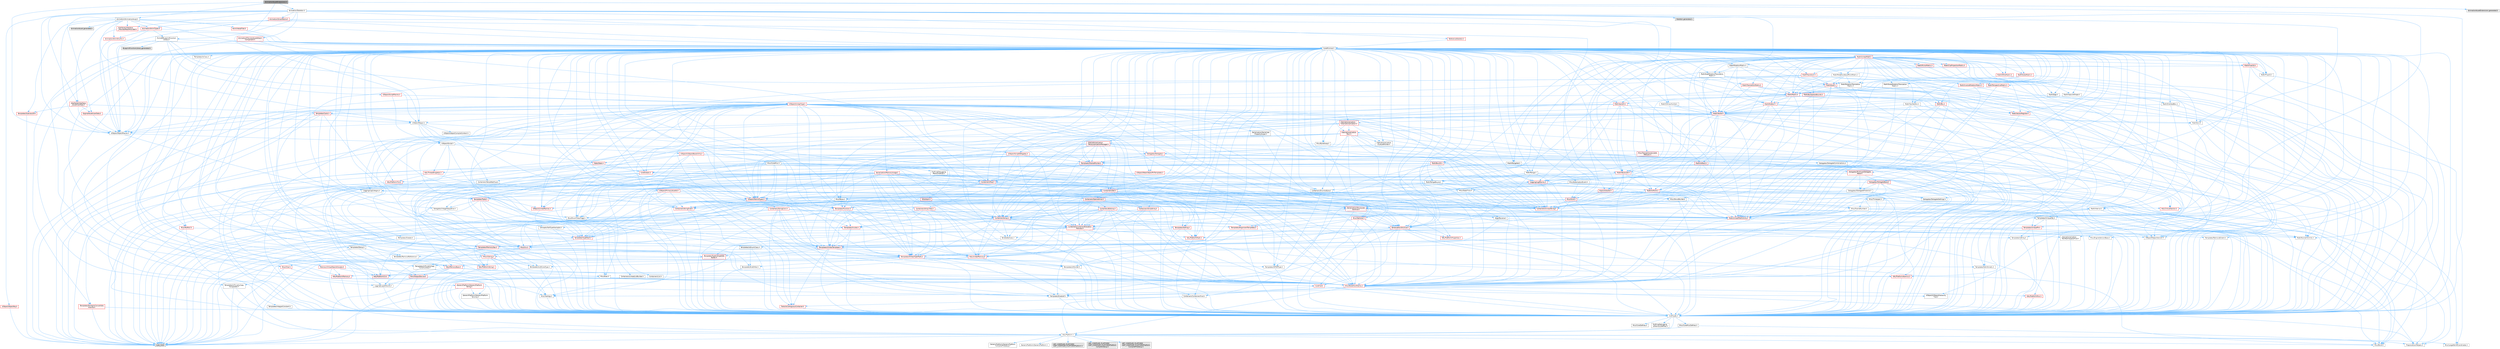 digraph "AnimationAssetExtensions.h"
{
 // INTERACTIVE_SVG=YES
 // LATEX_PDF_SIZE
  bgcolor="transparent";
  edge [fontname=Helvetica,fontsize=10,labelfontname=Helvetica,labelfontsize=10];
  node [fontname=Helvetica,fontsize=10,shape=box,height=0.2,width=0.4];
  Node1 [id="Node000001",label="AnimationAssetExtensions.h",height=0.2,width=0.4,color="gray40", fillcolor="grey60", style="filled", fontcolor="black",tooltip=" "];
  Node1 -> Node2 [id="edge1_Node000001_Node000002",color="steelblue1",style="solid",tooltip=" "];
  Node2 [id="Node000002",label="CoreTypes.h",height=0.2,width=0.4,color="grey40", fillcolor="white", style="filled",URL="$dc/dec/CoreTypes_8h.html",tooltip=" "];
  Node2 -> Node3 [id="edge2_Node000002_Node000003",color="steelblue1",style="solid",tooltip=" "];
  Node3 [id="Node000003",label="HAL/Platform.h",height=0.2,width=0.4,color="grey40", fillcolor="white", style="filled",URL="$d9/dd0/Platform_8h.html",tooltip=" "];
  Node3 -> Node4 [id="edge3_Node000003_Node000004",color="steelblue1",style="solid",tooltip=" "];
  Node4 [id="Node000004",label="Misc/Build.h",height=0.2,width=0.4,color="grey40", fillcolor="white", style="filled",URL="$d3/dbb/Build_8h.html",tooltip=" "];
  Node3 -> Node5 [id="edge4_Node000003_Node000005",color="steelblue1",style="solid",tooltip=" "];
  Node5 [id="Node000005",label="Misc/LargeWorldCoordinates.h",height=0.2,width=0.4,color="grey40", fillcolor="white", style="filled",URL="$d2/dcb/LargeWorldCoordinates_8h.html",tooltip=" "];
  Node3 -> Node6 [id="edge5_Node000003_Node000006",color="steelblue1",style="solid",tooltip=" "];
  Node6 [id="Node000006",label="type_traits",height=0.2,width=0.4,color="grey60", fillcolor="#E0E0E0", style="filled",tooltip=" "];
  Node3 -> Node7 [id="edge6_Node000003_Node000007",color="steelblue1",style="solid",tooltip=" "];
  Node7 [id="Node000007",label="PreprocessorHelpers.h",height=0.2,width=0.4,color="grey40", fillcolor="white", style="filled",URL="$db/ddb/PreprocessorHelpers_8h.html",tooltip=" "];
  Node3 -> Node8 [id="edge7_Node000003_Node000008",color="steelblue1",style="solid",tooltip=" "];
  Node8 [id="Node000008",label="UBT_COMPILED_PLATFORM\l/UBT_COMPILED_PLATFORMPlatform\lCompilerPreSetup.h",height=0.2,width=0.4,color="grey60", fillcolor="#E0E0E0", style="filled",tooltip=" "];
  Node3 -> Node9 [id="edge8_Node000003_Node000009",color="steelblue1",style="solid",tooltip=" "];
  Node9 [id="Node000009",label="GenericPlatform/GenericPlatform\lCompilerPreSetup.h",height=0.2,width=0.4,color="grey40", fillcolor="white", style="filled",URL="$d9/dc8/GenericPlatformCompilerPreSetup_8h.html",tooltip=" "];
  Node3 -> Node10 [id="edge9_Node000003_Node000010",color="steelblue1",style="solid",tooltip=" "];
  Node10 [id="Node000010",label="GenericPlatform/GenericPlatform.h",height=0.2,width=0.4,color="grey40", fillcolor="white", style="filled",URL="$d6/d84/GenericPlatform_8h.html",tooltip=" "];
  Node3 -> Node11 [id="edge10_Node000003_Node000011",color="steelblue1",style="solid",tooltip=" "];
  Node11 [id="Node000011",label="UBT_COMPILED_PLATFORM\l/UBT_COMPILED_PLATFORMPlatform.h",height=0.2,width=0.4,color="grey60", fillcolor="#E0E0E0", style="filled",tooltip=" "];
  Node3 -> Node12 [id="edge11_Node000003_Node000012",color="steelblue1",style="solid",tooltip=" "];
  Node12 [id="Node000012",label="UBT_COMPILED_PLATFORM\l/UBT_COMPILED_PLATFORMPlatform\lCompilerSetup.h",height=0.2,width=0.4,color="grey60", fillcolor="#E0E0E0", style="filled",tooltip=" "];
  Node2 -> Node13 [id="edge12_Node000002_Node000013",color="steelblue1",style="solid",tooltip=" "];
  Node13 [id="Node000013",label="ProfilingDebugging\l/UMemoryDefines.h",height=0.2,width=0.4,color="grey40", fillcolor="white", style="filled",URL="$d2/da2/UMemoryDefines_8h.html",tooltip=" "];
  Node2 -> Node14 [id="edge13_Node000002_Node000014",color="steelblue1",style="solid",tooltip=" "];
  Node14 [id="Node000014",label="Misc/CoreMiscDefines.h",height=0.2,width=0.4,color="grey40", fillcolor="white", style="filled",URL="$da/d38/CoreMiscDefines_8h.html",tooltip=" "];
  Node14 -> Node3 [id="edge14_Node000014_Node000003",color="steelblue1",style="solid",tooltip=" "];
  Node14 -> Node7 [id="edge15_Node000014_Node000007",color="steelblue1",style="solid",tooltip=" "];
  Node2 -> Node15 [id="edge16_Node000002_Node000015",color="steelblue1",style="solid",tooltip=" "];
  Node15 [id="Node000015",label="Misc/CoreDefines.h",height=0.2,width=0.4,color="grey40", fillcolor="white", style="filled",URL="$d3/dd2/CoreDefines_8h.html",tooltip=" "];
  Node1 -> Node16 [id="edge17_Node000001_Node000016",color="steelblue1",style="solid",tooltip=" "];
  Node16 [id="Node000016",label="UObject/ObjectMacros.h",height=0.2,width=0.4,color="grey40", fillcolor="white", style="filled",URL="$d8/d8d/ObjectMacros_8h.html",tooltip=" "];
  Node16 -> Node17 [id="edge18_Node000016_Node000017",color="steelblue1",style="solid",tooltip=" "];
  Node17 [id="Node000017",label="Misc/EnumClassFlags.h",height=0.2,width=0.4,color="grey40", fillcolor="white", style="filled",URL="$d8/de7/EnumClassFlags_8h.html",tooltip=" "];
  Node16 -> Node18 [id="edge19_Node000016_Node000018",color="steelblue1",style="solid",tooltip=" "];
  Node18 [id="Node000018",label="UObject/Script.h",height=0.2,width=0.4,color="grey40", fillcolor="white", style="filled",URL="$de/dc6/Script_8h.html",tooltip=" "];
  Node18 -> Node19 [id="edge20_Node000018_Node000019",color="steelblue1",style="solid",tooltip=" "];
  Node19 [id="Node000019",label="Delegates/Delegate.h",height=0.2,width=0.4,color="red", fillcolor="#FFF0F0", style="filled",URL="$d4/d80/Delegate_8h.html",tooltip=" "];
  Node19 -> Node2 [id="edge21_Node000019_Node000002",color="steelblue1",style="solid",tooltip=" "];
  Node19 -> Node20 [id="edge22_Node000019_Node000020",color="steelblue1",style="solid",tooltip=" "];
  Node20 [id="Node000020",label="Misc/AssertionMacros.h",height=0.2,width=0.4,color="red", fillcolor="#FFF0F0", style="filled",URL="$d0/dfa/AssertionMacros_8h.html",tooltip=" "];
  Node20 -> Node2 [id="edge23_Node000020_Node000002",color="steelblue1",style="solid",tooltip=" "];
  Node20 -> Node3 [id="edge24_Node000020_Node000003",color="steelblue1",style="solid",tooltip=" "];
  Node20 -> Node21 [id="edge25_Node000020_Node000021",color="steelblue1",style="solid",tooltip=" "];
  Node21 [id="Node000021",label="HAL/PlatformMisc.h",height=0.2,width=0.4,color="red", fillcolor="#FFF0F0", style="filled",URL="$d0/df5/PlatformMisc_8h.html",tooltip=" "];
  Node21 -> Node2 [id="edge26_Node000021_Node000002",color="steelblue1",style="solid",tooltip=" "];
  Node20 -> Node7 [id="edge27_Node000020_Node000007",color="steelblue1",style="solid",tooltip=" "];
  Node20 -> Node56 [id="edge28_Node000020_Node000056",color="steelblue1",style="solid",tooltip=" "];
  Node56 [id="Node000056",label="Templates/EnableIf.h",height=0.2,width=0.4,color="grey40", fillcolor="white", style="filled",URL="$d7/d60/EnableIf_8h.html",tooltip=" "];
  Node56 -> Node2 [id="edge29_Node000056_Node000002",color="steelblue1",style="solid",tooltip=" "];
  Node20 -> Node62 [id="edge30_Node000020_Node000062",color="steelblue1",style="solid",tooltip=" "];
  Node62 [id="Node000062",label="Misc/VarArgs.h",height=0.2,width=0.4,color="grey40", fillcolor="white", style="filled",URL="$d5/d6f/VarArgs_8h.html",tooltip=" "];
  Node62 -> Node2 [id="edge31_Node000062_Node000002",color="steelblue1",style="solid",tooltip=" "];
  Node19 -> Node70 [id="edge32_Node000019_Node000070",color="steelblue1",style="solid",tooltip=" "];
  Node70 [id="Node000070",label="UObject/NameTypes.h",height=0.2,width=0.4,color="red", fillcolor="#FFF0F0", style="filled",URL="$d6/d35/NameTypes_8h.html",tooltip=" "];
  Node70 -> Node2 [id="edge33_Node000070_Node000002",color="steelblue1",style="solid",tooltip=" "];
  Node70 -> Node20 [id="edge34_Node000070_Node000020",color="steelblue1",style="solid",tooltip=" "];
  Node70 -> Node71 [id="edge35_Node000070_Node000071",color="steelblue1",style="solid",tooltip=" "];
  Node71 [id="Node000071",label="HAL/UnrealMemory.h",height=0.2,width=0.4,color="red", fillcolor="#FFF0F0", style="filled",URL="$d9/d96/UnrealMemory_8h.html",tooltip=" "];
  Node71 -> Node2 [id="edge36_Node000071_Node000002",color="steelblue1",style="solid",tooltip=" "];
  Node71 -> Node75 [id="edge37_Node000071_Node000075",color="steelblue1",style="solid",tooltip=" "];
  Node75 [id="Node000075",label="HAL/MemoryBase.h",height=0.2,width=0.4,color="red", fillcolor="#FFF0F0", style="filled",URL="$d6/d9f/MemoryBase_8h.html",tooltip=" "];
  Node75 -> Node2 [id="edge38_Node000075_Node000002",color="steelblue1",style="solid",tooltip=" "];
  Node75 -> Node49 [id="edge39_Node000075_Node000049",color="steelblue1",style="solid",tooltip=" "];
  Node49 [id="Node000049",label="HAL/PlatformAtomics.h",height=0.2,width=0.4,color="red", fillcolor="#FFF0F0", style="filled",URL="$d3/d36/PlatformAtomics_8h.html",tooltip=" "];
  Node49 -> Node2 [id="edge40_Node000049_Node000002",color="steelblue1",style="solid",tooltip=" "];
  Node75 -> Node33 [id="edge41_Node000075_Node000033",color="steelblue1",style="solid",tooltip=" "];
  Node33 [id="Node000033",label="HAL/PlatformCrt.h",height=0.2,width=0.4,color="red", fillcolor="#FFF0F0", style="filled",URL="$d8/d75/PlatformCrt_8h.html",tooltip=" "];
  Node75 -> Node76 [id="edge42_Node000075_Node000076",color="steelblue1",style="solid",tooltip=" "];
  Node76 [id="Node000076",label="Misc/Exec.h",height=0.2,width=0.4,color="grey40", fillcolor="white", style="filled",URL="$de/ddb/Exec_8h.html",tooltip=" "];
  Node76 -> Node2 [id="edge43_Node000076_Node000002",color="steelblue1",style="solid",tooltip=" "];
  Node76 -> Node20 [id="edge44_Node000076_Node000020",color="steelblue1",style="solid",tooltip=" "];
  Node75 -> Node77 [id="edge45_Node000075_Node000077",color="steelblue1",style="solid",tooltip=" "];
  Node77 [id="Node000077",label="Misc/OutputDevice.h",height=0.2,width=0.4,color="red", fillcolor="#FFF0F0", style="filled",URL="$d7/d32/OutputDevice_8h.html",tooltip=" "];
  Node77 -> Node28 [id="edge46_Node000077_Node000028",color="steelblue1",style="solid",tooltip=" "];
  Node28 [id="Node000028",label="CoreFwd.h",height=0.2,width=0.4,color="red", fillcolor="#FFF0F0", style="filled",URL="$d1/d1e/CoreFwd_8h.html",tooltip=" "];
  Node28 -> Node2 [id="edge47_Node000028_Node000002",color="steelblue1",style="solid",tooltip=" "];
  Node28 -> Node29 [id="edge48_Node000028_Node000029",color="steelblue1",style="solid",tooltip=" "];
  Node29 [id="Node000029",label="Containers/ContainersFwd.h",height=0.2,width=0.4,color="grey40", fillcolor="white", style="filled",URL="$d4/d0a/ContainersFwd_8h.html",tooltip=" "];
  Node29 -> Node3 [id="edge49_Node000029_Node000003",color="steelblue1",style="solid",tooltip=" "];
  Node29 -> Node2 [id="edge50_Node000029_Node000002",color="steelblue1",style="solid",tooltip=" "];
  Node29 -> Node26 [id="edge51_Node000029_Node000026",color="steelblue1",style="solid",tooltip=" "];
  Node26 [id="Node000026",label="Traits/IsContiguousContainer.h",height=0.2,width=0.4,color="red", fillcolor="#FFF0F0", style="filled",URL="$d5/d3c/IsContiguousContainer_8h.html",tooltip=" "];
  Node26 -> Node2 [id="edge52_Node000026_Node000002",color="steelblue1",style="solid",tooltip=" "];
  Node28 -> Node31 [id="edge53_Node000028_Node000031",color="steelblue1",style="solid",tooltip=" "];
  Node31 [id="Node000031",label="UObject/UObjectHierarchy\lFwd.h",height=0.2,width=0.4,color="grey40", fillcolor="white", style="filled",URL="$d3/d13/UObjectHierarchyFwd_8h.html",tooltip=" "];
  Node77 -> Node2 [id="edge54_Node000077_Node000002",color="steelblue1",style="solid",tooltip=" "];
  Node77 -> Node78 [id="edge55_Node000077_Node000078",color="steelblue1",style="solid",tooltip=" "];
  Node78 [id="Node000078",label="Logging/LogVerbosity.h",height=0.2,width=0.4,color="grey40", fillcolor="white", style="filled",URL="$d2/d8f/LogVerbosity_8h.html",tooltip=" "];
  Node78 -> Node2 [id="edge56_Node000078_Node000002",color="steelblue1",style="solid",tooltip=" "];
  Node77 -> Node62 [id="edge57_Node000077_Node000062",color="steelblue1",style="solid",tooltip=" "];
  Node71 -> Node88 [id="edge58_Node000071_Node000088",color="steelblue1",style="solid",tooltip=" "];
  Node88 [id="Node000088",label="HAL/PlatformMemory.h",height=0.2,width=0.4,color="red", fillcolor="#FFF0F0", style="filled",URL="$de/d68/PlatformMemory_8h.html",tooltip=" "];
  Node88 -> Node2 [id="edge59_Node000088_Node000002",color="steelblue1",style="solid",tooltip=" "];
  Node71 -> Node91 [id="edge60_Node000071_Node000091",color="steelblue1",style="solid",tooltip=" "];
  Node91 [id="Node000091",label="Templates/IsPointer.h",height=0.2,width=0.4,color="grey40", fillcolor="white", style="filled",URL="$d7/d05/IsPointer_8h.html",tooltip=" "];
  Node91 -> Node2 [id="edge61_Node000091_Node000002",color="steelblue1",style="solid",tooltip=" "];
  Node70 -> Node92 [id="edge62_Node000070_Node000092",color="steelblue1",style="solid",tooltip=" "];
  Node92 [id="Node000092",label="Templates/UnrealTypeTraits.h",height=0.2,width=0.4,color="red", fillcolor="#FFF0F0", style="filled",URL="$d2/d2d/UnrealTypeTraits_8h.html",tooltip=" "];
  Node92 -> Node2 [id="edge63_Node000092_Node000002",color="steelblue1",style="solid",tooltip=" "];
  Node92 -> Node91 [id="edge64_Node000092_Node000091",color="steelblue1",style="solid",tooltip=" "];
  Node92 -> Node20 [id="edge65_Node000092_Node000020",color="steelblue1",style="solid",tooltip=" "];
  Node92 -> Node84 [id="edge66_Node000092_Node000084",color="steelblue1",style="solid",tooltip=" "];
  Node84 [id="Node000084",label="Templates/AndOrNot.h",height=0.2,width=0.4,color="grey40", fillcolor="white", style="filled",URL="$db/d0a/AndOrNot_8h.html",tooltip=" "];
  Node84 -> Node2 [id="edge67_Node000084_Node000002",color="steelblue1",style="solid",tooltip=" "];
  Node92 -> Node56 [id="edge68_Node000092_Node000056",color="steelblue1",style="solid",tooltip=" "];
  Node92 -> Node93 [id="edge69_Node000092_Node000093",color="steelblue1",style="solid",tooltip=" "];
  Node93 [id="Node000093",label="Templates/IsArithmetic.h",height=0.2,width=0.4,color="grey40", fillcolor="white", style="filled",URL="$d2/d5d/IsArithmetic_8h.html",tooltip=" "];
  Node93 -> Node2 [id="edge70_Node000093_Node000002",color="steelblue1",style="solid",tooltip=" "];
  Node92 -> Node95 [id="edge71_Node000092_Node000095",color="steelblue1",style="solid",tooltip=" "];
  Node95 [id="Node000095",label="Templates/IsPODType.h",height=0.2,width=0.4,color="grey40", fillcolor="white", style="filled",URL="$d7/db1/IsPODType_8h.html",tooltip=" "];
  Node95 -> Node2 [id="edge72_Node000095_Node000002",color="steelblue1",style="solid",tooltip=" "];
  Node92 -> Node96 [id="edge73_Node000092_Node000096",color="steelblue1",style="solid",tooltip=" "];
  Node96 [id="Node000096",label="Templates/IsUECoreType.h",height=0.2,width=0.4,color="grey40", fillcolor="white", style="filled",URL="$d1/db8/IsUECoreType_8h.html",tooltip=" "];
  Node96 -> Node2 [id="edge74_Node000096_Node000002",color="steelblue1",style="solid",tooltip=" "];
  Node96 -> Node6 [id="edge75_Node000096_Node000006",color="steelblue1",style="solid",tooltip=" "];
  Node92 -> Node85 [id="edge76_Node000092_Node000085",color="steelblue1",style="solid",tooltip=" "];
  Node85 [id="Node000085",label="Templates/IsTriviallyCopy\lConstructible.h",height=0.2,width=0.4,color="grey40", fillcolor="white", style="filled",URL="$d3/d78/IsTriviallyCopyConstructible_8h.html",tooltip=" "];
  Node85 -> Node2 [id="edge77_Node000085_Node000002",color="steelblue1",style="solid",tooltip=" "];
  Node85 -> Node6 [id="edge78_Node000085_Node000006",color="steelblue1",style="solid",tooltip=" "];
  Node70 -> Node97 [id="edge79_Node000070_Node000097",color="steelblue1",style="solid",tooltip=" "];
  Node97 [id="Node000097",label="Templates/UnrealTemplate.h",height=0.2,width=0.4,color="red", fillcolor="#FFF0F0", style="filled",URL="$d4/d24/UnrealTemplate_8h.html",tooltip=" "];
  Node97 -> Node2 [id="edge80_Node000097_Node000002",color="steelblue1",style="solid",tooltip=" "];
  Node97 -> Node91 [id="edge81_Node000097_Node000091",color="steelblue1",style="solid",tooltip=" "];
  Node97 -> Node71 [id="edge82_Node000097_Node000071",color="steelblue1",style="solid",tooltip=" "];
  Node97 -> Node92 [id="edge83_Node000097_Node000092",color="steelblue1",style="solid",tooltip=" "];
  Node97 -> Node100 [id="edge84_Node000097_Node000100",color="steelblue1",style="solid",tooltip=" "];
  Node100 [id="Node000100",label="Templates/RemoveReference.h",height=0.2,width=0.4,color="grey40", fillcolor="white", style="filled",URL="$da/dbe/RemoveReference_8h.html",tooltip=" "];
  Node100 -> Node2 [id="edge85_Node000100_Node000002",color="steelblue1",style="solid",tooltip=" "];
  Node97 -> Node101 [id="edge86_Node000097_Node000101",color="steelblue1",style="solid",tooltip=" "];
  Node101 [id="Node000101",label="Templates/TypeCompatible\lBytes.h",height=0.2,width=0.4,color="red", fillcolor="#FFF0F0", style="filled",URL="$df/d0a/TypeCompatibleBytes_8h.html",tooltip=" "];
  Node101 -> Node2 [id="edge87_Node000101_Node000002",color="steelblue1",style="solid",tooltip=" "];
  Node101 -> Node6 [id="edge88_Node000101_Node000006",color="steelblue1",style="solid",tooltip=" "];
  Node97 -> Node26 [id="edge89_Node000097_Node000026",color="steelblue1",style="solid",tooltip=" "];
  Node97 -> Node6 [id="edge90_Node000097_Node000006",color="steelblue1",style="solid",tooltip=" "];
  Node70 -> Node103 [id="edge91_Node000070_Node000103",color="steelblue1",style="solid",tooltip=" "];
  Node103 [id="Node000103",label="Containers/UnrealString.h",height=0.2,width=0.4,color="red", fillcolor="#FFF0F0", style="filled",URL="$d5/dba/UnrealString_8h.html",tooltip=" "];
  Node70 -> Node107 [id="edge92_Node000070_Node000107",color="steelblue1",style="solid",tooltip=" "];
  Node107 [id="Node000107",label="HAL/CriticalSection.h",height=0.2,width=0.4,color="red", fillcolor="#FFF0F0", style="filled",URL="$d6/d90/CriticalSection_8h.html",tooltip=" "];
  Node70 -> Node110 [id="edge93_Node000070_Node000110",color="steelblue1",style="solid",tooltip=" "];
  Node110 [id="Node000110",label="Containers/StringConv.h",height=0.2,width=0.4,color="red", fillcolor="#FFF0F0", style="filled",URL="$d3/ddf/StringConv_8h.html",tooltip=" "];
  Node110 -> Node2 [id="edge94_Node000110_Node000002",color="steelblue1",style="solid",tooltip=" "];
  Node110 -> Node20 [id="edge95_Node000110_Node000020",color="steelblue1",style="solid",tooltip=" "];
  Node110 -> Node111 [id="edge96_Node000110_Node000111",color="steelblue1",style="solid",tooltip=" "];
  Node111 [id="Node000111",label="Containers/ContainerAllocation\lPolicies.h",height=0.2,width=0.4,color="red", fillcolor="#FFF0F0", style="filled",URL="$d7/dff/ContainerAllocationPolicies_8h.html",tooltip=" "];
  Node111 -> Node2 [id="edge97_Node000111_Node000002",color="steelblue1",style="solid",tooltip=" "];
  Node111 -> Node111 [id="edge98_Node000111_Node000111",color="steelblue1",style="solid",tooltip=" "];
  Node111 -> Node113 [id="edge99_Node000111_Node000113",color="steelblue1",style="solid",tooltip=" "];
  Node113 [id="Node000113",label="HAL/PlatformMath.h",height=0.2,width=0.4,color="red", fillcolor="#FFF0F0", style="filled",URL="$dc/d53/PlatformMath_8h.html",tooltip=" "];
  Node113 -> Node2 [id="edge100_Node000113_Node000002",color="steelblue1",style="solid",tooltip=" "];
  Node111 -> Node71 [id="edge101_Node000111_Node000071",color="steelblue1",style="solid",tooltip=" "];
  Node111 -> Node43 [id="edge102_Node000111_Node000043",color="steelblue1",style="solid",tooltip=" "];
  Node43 [id="Node000043",label="Math/NumericLimits.h",height=0.2,width=0.4,color="grey40", fillcolor="white", style="filled",URL="$df/d1b/NumericLimits_8h.html",tooltip=" "];
  Node43 -> Node2 [id="edge103_Node000043_Node000002",color="steelblue1",style="solid",tooltip=" "];
  Node111 -> Node20 [id="edge104_Node000111_Node000020",color="steelblue1",style="solid",tooltip=" "];
  Node111 -> Node122 [id="edge105_Node000111_Node000122",color="steelblue1",style="solid",tooltip=" "];
  Node122 [id="Node000122",label="Templates/MemoryOps.h",height=0.2,width=0.4,color="red", fillcolor="#FFF0F0", style="filled",URL="$db/dea/MemoryOps_8h.html",tooltip=" "];
  Node122 -> Node2 [id="edge106_Node000122_Node000002",color="steelblue1",style="solid",tooltip=" "];
  Node122 -> Node71 [id="edge107_Node000122_Node000071",color="steelblue1",style="solid",tooltip=" "];
  Node122 -> Node86 [id="edge108_Node000122_Node000086",color="steelblue1",style="solid",tooltip=" "];
  Node86 [id="Node000086",label="Templates/IsTriviallyCopy\lAssignable.h",height=0.2,width=0.4,color="grey40", fillcolor="white", style="filled",URL="$d2/df2/IsTriviallyCopyAssignable_8h.html",tooltip=" "];
  Node86 -> Node2 [id="edge109_Node000086_Node000002",color="steelblue1",style="solid",tooltip=" "];
  Node86 -> Node6 [id="edge110_Node000086_Node000006",color="steelblue1",style="solid",tooltip=" "];
  Node122 -> Node85 [id="edge111_Node000122_Node000085",color="steelblue1",style="solid",tooltip=" "];
  Node122 -> Node92 [id="edge112_Node000122_Node000092",color="steelblue1",style="solid",tooltip=" "];
  Node122 -> Node6 [id="edge113_Node000122_Node000006",color="steelblue1",style="solid",tooltip=" "];
  Node111 -> Node101 [id="edge114_Node000111_Node000101",color="steelblue1",style="solid",tooltip=" "];
  Node111 -> Node6 [id="edge115_Node000111_Node000006",color="steelblue1",style="solid",tooltip=" "];
  Node110 -> Node123 [id="edge116_Node000110_Node000123",color="steelblue1",style="solid",tooltip=" "];
  Node123 [id="Node000123",label="Containers/Array.h",height=0.2,width=0.4,color="red", fillcolor="#FFF0F0", style="filled",URL="$df/dd0/Array_8h.html",tooltip=" "];
  Node123 -> Node2 [id="edge117_Node000123_Node000002",color="steelblue1",style="solid",tooltip=" "];
  Node123 -> Node20 [id="edge118_Node000123_Node000020",color="steelblue1",style="solid",tooltip=" "];
  Node123 -> Node71 [id="edge119_Node000123_Node000071",color="steelblue1",style="solid",tooltip=" "];
  Node123 -> Node92 [id="edge120_Node000123_Node000092",color="steelblue1",style="solid",tooltip=" "];
  Node123 -> Node97 [id="edge121_Node000123_Node000097",color="steelblue1",style="solid",tooltip=" "];
  Node123 -> Node111 [id="edge122_Node000123_Node000111",color="steelblue1",style="solid",tooltip=" "];
  Node123 -> Node130 [id="edge123_Node000123_Node000130",color="steelblue1",style="solid",tooltip=" "];
  Node130 [id="Node000130",label="Serialization/Archive.h",height=0.2,width=0.4,color="red", fillcolor="#FFF0F0", style="filled",URL="$d7/d3b/Archive_8h.html",tooltip=" "];
  Node130 -> Node28 [id="edge124_Node000130_Node000028",color="steelblue1",style="solid",tooltip=" "];
  Node130 -> Node2 [id="edge125_Node000130_Node000002",color="steelblue1",style="solid",tooltip=" "];
  Node130 -> Node131 [id="edge126_Node000130_Node000131",color="steelblue1",style="solid",tooltip=" "];
  Node131 [id="Node000131",label="HAL/PlatformProperties.h",height=0.2,width=0.4,color="red", fillcolor="#FFF0F0", style="filled",URL="$d9/db0/PlatformProperties_8h.html",tooltip=" "];
  Node131 -> Node2 [id="edge127_Node000131_Node000002",color="steelblue1",style="solid",tooltip=" "];
  Node130 -> Node134 [id="edge128_Node000130_Node000134",color="steelblue1",style="solid",tooltip=" "];
  Node134 [id="Node000134",label="Internationalization\l/TextNamespaceFwd.h",height=0.2,width=0.4,color="grey40", fillcolor="white", style="filled",URL="$d8/d97/TextNamespaceFwd_8h.html",tooltip=" "];
  Node134 -> Node2 [id="edge129_Node000134_Node000002",color="steelblue1",style="solid",tooltip=" "];
  Node130 -> Node20 [id="edge130_Node000130_Node000020",color="steelblue1",style="solid",tooltip=" "];
  Node130 -> Node4 [id="edge131_Node000130_Node000004",color="steelblue1",style="solid",tooltip=" "];
  Node130 -> Node135 [id="edge132_Node000130_Node000135",color="steelblue1",style="solid",tooltip=" "];
  Node135 [id="Node000135",label="Misc/EngineVersionBase.h",height=0.2,width=0.4,color="grey40", fillcolor="white", style="filled",URL="$d5/d2b/EngineVersionBase_8h.html",tooltip=" "];
  Node135 -> Node2 [id="edge133_Node000135_Node000002",color="steelblue1",style="solid",tooltip=" "];
  Node130 -> Node62 [id="edge134_Node000130_Node000062",color="steelblue1",style="solid",tooltip=" "];
  Node130 -> Node56 [id="edge135_Node000130_Node000056",color="steelblue1",style="solid",tooltip=" "];
  Node130 -> Node138 [id="edge136_Node000130_Node000138",color="steelblue1",style="solid",tooltip=" "];
  Node138 [id="Node000138",label="Templates/IsEnumClass.h",height=0.2,width=0.4,color="grey40", fillcolor="white", style="filled",URL="$d7/d15/IsEnumClass_8h.html",tooltip=" "];
  Node138 -> Node2 [id="edge137_Node000138_Node000002",color="steelblue1",style="solid",tooltip=" "];
  Node138 -> Node84 [id="edge138_Node000138_Node000084",color="steelblue1",style="solid",tooltip=" "];
  Node130 -> Node97 [id="edge139_Node000130_Node000097",color="steelblue1",style="solid",tooltip=" "];
  Node130 -> Node139 [id="edge140_Node000130_Node000139",color="steelblue1",style="solid",tooltip=" "];
  Node139 [id="Node000139",label="UObject/ObjectVersion.h",height=0.2,width=0.4,color="grey40", fillcolor="white", style="filled",URL="$da/d63/ObjectVersion_8h.html",tooltip=" "];
  Node139 -> Node2 [id="edge141_Node000139_Node000002",color="steelblue1",style="solid",tooltip=" "];
  Node123 -> Node167 [id="edge142_Node000123_Node000167",color="steelblue1",style="solid",tooltip=" "];
  Node167 [id="Node000167",label="Concepts/GetTypeHashable.h",height=0.2,width=0.4,color="grey40", fillcolor="white", style="filled",URL="$d3/da2/GetTypeHashable_8h.html",tooltip=" "];
  Node167 -> Node2 [id="edge143_Node000167_Node000002",color="steelblue1",style="solid",tooltip=" "];
  Node167 -> Node145 [id="edge144_Node000167_Node000145",color="steelblue1",style="solid",tooltip=" "];
  Node145 [id="Node000145",label="Templates/TypeHash.h",height=0.2,width=0.4,color="red", fillcolor="#FFF0F0", style="filled",URL="$d1/d62/TypeHash_8h.html",tooltip=" "];
  Node145 -> Node2 [id="edge145_Node000145_Node000002",color="steelblue1",style="solid",tooltip=" "];
  Node145 -> Node146 [id="edge146_Node000145_Node000146",color="steelblue1",style="solid",tooltip=" "];
  Node146 [id="Node000146",label="Misc/Crc.h",height=0.2,width=0.4,color="red", fillcolor="#FFF0F0", style="filled",URL="$d4/dd2/Crc_8h.html",tooltip=" "];
  Node146 -> Node2 [id="edge147_Node000146_Node000002",color="steelblue1",style="solid",tooltip=" "];
  Node146 -> Node73 [id="edge148_Node000146_Node000073",color="steelblue1",style="solid",tooltip=" "];
  Node73 [id="Node000073",label="HAL/PlatformString.h",height=0.2,width=0.4,color="red", fillcolor="#FFF0F0", style="filled",URL="$db/db5/PlatformString_8h.html",tooltip=" "];
  Node73 -> Node2 [id="edge149_Node000073_Node000002",color="steelblue1",style="solid",tooltip=" "];
  Node146 -> Node20 [id="edge150_Node000146_Node000020",color="steelblue1",style="solid",tooltip=" "];
  Node146 -> Node147 [id="edge151_Node000146_Node000147",color="steelblue1",style="solid",tooltip=" "];
  Node147 [id="Node000147",label="Misc/CString.h",height=0.2,width=0.4,color="red", fillcolor="#FFF0F0", style="filled",URL="$d2/d49/CString_8h.html",tooltip=" "];
  Node147 -> Node2 [id="edge152_Node000147_Node000002",color="steelblue1",style="solid",tooltip=" "];
  Node147 -> Node33 [id="edge153_Node000147_Node000033",color="steelblue1",style="solid",tooltip=" "];
  Node147 -> Node73 [id="edge154_Node000147_Node000073",color="steelblue1",style="solid",tooltip=" "];
  Node147 -> Node20 [id="edge155_Node000147_Node000020",color="steelblue1",style="solid",tooltip=" "];
  Node147 -> Node148 [id="edge156_Node000147_Node000148",color="steelblue1",style="solid",tooltip=" "];
  Node148 [id="Node000148",label="Misc/Char.h",height=0.2,width=0.4,color="red", fillcolor="#FFF0F0", style="filled",URL="$d0/d58/Char_8h.html",tooltip=" "];
  Node148 -> Node2 [id="edge157_Node000148_Node000002",color="steelblue1",style="solid",tooltip=" "];
  Node148 -> Node6 [id="edge158_Node000148_Node000006",color="steelblue1",style="solid",tooltip=" "];
  Node147 -> Node62 [id="edge159_Node000147_Node000062",color="steelblue1",style="solid",tooltip=" "];
  Node146 -> Node148 [id="edge160_Node000146_Node000148",color="steelblue1",style="solid",tooltip=" "];
  Node146 -> Node92 [id="edge161_Node000146_Node000092",color="steelblue1",style="solid",tooltip=" "];
  Node145 -> Node6 [id="edge162_Node000145_Node000006",color="steelblue1",style="solid",tooltip=" "];
  Node123 -> Node156 [id="edge163_Node000123_Node000156",color="steelblue1",style="solid",tooltip=" "];
  Node156 [id="Node000156",label="Templates/Invoke.h",height=0.2,width=0.4,color="red", fillcolor="#FFF0F0", style="filled",URL="$d7/deb/Invoke_8h.html",tooltip=" "];
  Node156 -> Node2 [id="edge164_Node000156_Node000002",color="steelblue1",style="solid",tooltip=" "];
  Node156 -> Node97 [id="edge165_Node000156_Node000097",color="steelblue1",style="solid",tooltip=" "];
  Node156 -> Node6 [id="edge166_Node000156_Node000006",color="steelblue1",style="solid",tooltip=" "];
  Node123 -> Node161 [id="edge167_Node000123_Node000161",color="steelblue1",style="solid",tooltip=" "];
  Node161 [id="Node000161",label="Templates/Less.h",height=0.2,width=0.4,color="grey40", fillcolor="white", style="filled",URL="$de/dc8/Less_8h.html",tooltip=" "];
  Node161 -> Node2 [id="edge168_Node000161_Node000002",color="steelblue1",style="solid",tooltip=" "];
  Node161 -> Node97 [id="edge169_Node000161_Node000097",color="steelblue1",style="solid",tooltip=" "];
  Node123 -> Node169 [id="edge170_Node000123_Node000169",color="steelblue1",style="solid",tooltip=" "];
  Node169 [id="Node000169",label="Templates/Sorting.h",height=0.2,width=0.4,color="red", fillcolor="#FFF0F0", style="filled",URL="$d3/d9e/Sorting_8h.html",tooltip=" "];
  Node169 -> Node2 [id="edge171_Node000169_Node000002",color="steelblue1",style="solid",tooltip=" "];
  Node169 -> Node113 [id="edge172_Node000169_Node000113",color="steelblue1",style="solid",tooltip=" "];
  Node169 -> Node161 [id="edge173_Node000169_Node000161",color="steelblue1",style="solid",tooltip=" "];
  Node123 -> Node173 [id="edge174_Node000123_Node000173",color="steelblue1",style="solid",tooltip=" "];
  Node173 [id="Node000173",label="Templates/AlignmentTemplates.h",height=0.2,width=0.4,color="red", fillcolor="#FFF0F0", style="filled",URL="$dd/d32/AlignmentTemplates_8h.html",tooltip=" "];
  Node173 -> Node2 [id="edge175_Node000173_Node000002",color="steelblue1",style="solid",tooltip=" "];
  Node173 -> Node91 [id="edge176_Node000173_Node000091",color="steelblue1",style="solid",tooltip=" "];
  Node123 -> Node6 [id="edge177_Node000123_Node000006",color="steelblue1",style="solid",tooltip=" "];
  Node110 -> Node147 [id="edge178_Node000110_Node000147",color="steelblue1",style="solid",tooltip=" "];
  Node110 -> Node174 [id="edge179_Node000110_Node000174",color="steelblue1",style="solid",tooltip=" "];
  Node174 [id="Node000174",label="Templates/IsArray.h",height=0.2,width=0.4,color="grey40", fillcolor="white", style="filled",URL="$d8/d8d/IsArray_8h.html",tooltip=" "];
  Node174 -> Node2 [id="edge180_Node000174_Node000002",color="steelblue1",style="solid",tooltip=" "];
  Node110 -> Node97 [id="edge181_Node000110_Node000097",color="steelblue1",style="solid",tooltip=" "];
  Node110 -> Node92 [id="edge182_Node000110_Node000092",color="steelblue1",style="solid",tooltip=" "];
  Node110 -> Node26 [id="edge183_Node000110_Node000026",color="steelblue1",style="solid",tooltip=" "];
  Node110 -> Node6 [id="edge184_Node000110_Node000006",color="steelblue1",style="solid",tooltip=" "];
  Node70 -> Node23 [id="edge185_Node000070_Node000023",color="steelblue1",style="solid",tooltip=" "];
  Node23 [id="Node000023",label="Containers/StringFwd.h",height=0.2,width=0.4,color="red", fillcolor="#FFF0F0", style="filled",URL="$df/d37/StringFwd_8h.html",tooltip=" "];
  Node23 -> Node2 [id="edge186_Node000023_Node000002",color="steelblue1",style="solid",tooltip=" "];
  Node23 -> Node26 [id="edge187_Node000023_Node000026",color="steelblue1",style="solid",tooltip=" "];
  Node70 -> Node175 [id="edge188_Node000070_Node000175",color="steelblue1",style="solid",tooltip=" "];
  Node175 [id="Node000175",label="UObject/UnrealNames.h",height=0.2,width=0.4,color="red", fillcolor="#FFF0F0", style="filled",URL="$d8/db1/UnrealNames_8h.html",tooltip=" "];
  Node175 -> Node2 [id="edge189_Node000175_Node000002",color="steelblue1",style="solid",tooltip=" "];
  Node19 -> Node183 [id="edge190_Node000019_Node000183",color="steelblue1",style="solid",tooltip=" "];
  Node183 [id="Node000183",label="Templates/SharedPointer.h",height=0.2,width=0.4,color="red", fillcolor="#FFF0F0", style="filled",URL="$d2/d17/SharedPointer_8h.html",tooltip=" "];
  Node183 -> Node2 [id="edge191_Node000183_Node000002",color="steelblue1",style="solid",tooltip=" "];
  Node183 -> Node184 [id="edge192_Node000183_Node000184",color="steelblue1",style="solid",tooltip=" "];
  Node184 [id="Node000184",label="Templates/PointerIsConvertible\lFromTo.h",height=0.2,width=0.4,color="red", fillcolor="#FFF0F0", style="filled",URL="$d6/d65/PointerIsConvertibleFromTo_8h.html",tooltip=" "];
  Node184 -> Node2 [id="edge193_Node000184_Node000002",color="steelblue1",style="solid",tooltip=" "];
  Node184 -> Node6 [id="edge194_Node000184_Node000006",color="steelblue1",style="solid",tooltip=" "];
  Node183 -> Node20 [id="edge195_Node000183_Node000020",color="steelblue1",style="solid",tooltip=" "];
  Node183 -> Node71 [id="edge196_Node000183_Node000071",color="steelblue1",style="solid",tooltip=" "];
  Node183 -> Node123 [id="edge197_Node000183_Node000123",color="steelblue1",style="solid",tooltip=" "];
  Node183 -> Node185 [id="edge198_Node000183_Node000185",color="steelblue1",style="solid",tooltip=" "];
  Node185 [id="Node000185",label="Containers/Map.h",height=0.2,width=0.4,color="red", fillcolor="#FFF0F0", style="filled",URL="$df/d79/Map_8h.html",tooltip=" "];
  Node185 -> Node2 [id="edge199_Node000185_Node000002",color="steelblue1",style="solid",tooltip=" "];
  Node185 -> Node186 [id="edge200_Node000185_Node000186",color="steelblue1",style="solid",tooltip=" "];
  Node186 [id="Node000186",label="Algo/Reverse.h",height=0.2,width=0.4,color="grey40", fillcolor="white", style="filled",URL="$d5/d93/Reverse_8h.html",tooltip=" "];
  Node186 -> Node2 [id="edge201_Node000186_Node000002",color="steelblue1",style="solid",tooltip=" "];
  Node186 -> Node97 [id="edge202_Node000186_Node000097",color="steelblue1",style="solid",tooltip=" "];
  Node185 -> Node187 [id="edge203_Node000185_Node000187",color="steelblue1",style="solid",tooltip=" "];
  Node187 [id="Node000187",label="Containers/Set.h",height=0.2,width=0.4,color="red", fillcolor="#FFF0F0", style="filled",URL="$d4/d45/Set_8h.html",tooltip=" "];
  Node187 -> Node111 [id="edge204_Node000187_Node000111",color="steelblue1",style="solid",tooltip=" "];
  Node187 -> Node189 [id="edge205_Node000187_Node000189",color="steelblue1",style="solid",tooltip=" "];
  Node189 [id="Node000189",label="Containers/SparseArray.h",height=0.2,width=0.4,color="red", fillcolor="#FFF0F0", style="filled",URL="$d5/dbf/SparseArray_8h.html",tooltip=" "];
  Node189 -> Node2 [id="edge206_Node000189_Node000002",color="steelblue1",style="solid",tooltip=" "];
  Node189 -> Node20 [id="edge207_Node000189_Node000020",color="steelblue1",style="solid",tooltip=" "];
  Node189 -> Node71 [id="edge208_Node000189_Node000071",color="steelblue1",style="solid",tooltip=" "];
  Node189 -> Node92 [id="edge209_Node000189_Node000092",color="steelblue1",style="solid",tooltip=" "];
  Node189 -> Node97 [id="edge210_Node000189_Node000097",color="steelblue1",style="solid",tooltip=" "];
  Node189 -> Node111 [id="edge211_Node000189_Node000111",color="steelblue1",style="solid",tooltip=" "];
  Node189 -> Node161 [id="edge212_Node000189_Node000161",color="steelblue1",style="solid",tooltip=" "];
  Node189 -> Node123 [id="edge213_Node000189_Node000123",color="steelblue1",style="solid",tooltip=" "];
  Node189 -> Node172 [id="edge214_Node000189_Node000172",color="steelblue1",style="solid",tooltip=" "];
  Node172 [id="Node000172",label="Math/UnrealMathUtility.h",height=0.2,width=0.4,color="red", fillcolor="#FFF0F0", style="filled",URL="$db/db8/UnrealMathUtility_8h.html",tooltip=" "];
  Node172 -> Node2 [id="edge215_Node000172_Node000002",color="steelblue1",style="solid",tooltip=" "];
  Node172 -> Node20 [id="edge216_Node000172_Node000020",color="steelblue1",style="solid",tooltip=" "];
  Node172 -> Node113 [id="edge217_Node000172_Node000113",color="steelblue1",style="solid",tooltip=" "];
  Node189 -> Node190 [id="edge218_Node000189_Node000190",color="steelblue1",style="solid",tooltip=" "];
  Node190 [id="Node000190",label="Containers/ScriptArray.h",height=0.2,width=0.4,color="red", fillcolor="#FFF0F0", style="filled",URL="$dc/daf/ScriptArray_8h.html",tooltip=" "];
  Node190 -> Node2 [id="edge219_Node000190_Node000002",color="steelblue1",style="solid",tooltip=" "];
  Node190 -> Node20 [id="edge220_Node000190_Node000020",color="steelblue1",style="solid",tooltip=" "];
  Node190 -> Node71 [id="edge221_Node000190_Node000071",color="steelblue1",style="solid",tooltip=" "];
  Node190 -> Node111 [id="edge222_Node000190_Node000111",color="steelblue1",style="solid",tooltip=" "];
  Node190 -> Node123 [id="edge223_Node000190_Node000123",color="steelblue1",style="solid",tooltip=" "];
  Node189 -> Node191 [id="edge224_Node000189_Node000191",color="steelblue1",style="solid",tooltip=" "];
  Node191 [id="Node000191",label="Containers/BitArray.h",height=0.2,width=0.4,color="red", fillcolor="#FFF0F0", style="filled",URL="$d1/de4/BitArray_8h.html",tooltip=" "];
  Node191 -> Node111 [id="edge225_Node000191_Node000111",color="steelblue1",style="solid",tooltip=" "];
  Node191 -> Node2 [id="edge226_Node000191_Node000002",color="steelblue1",style="solid",tooltip=" "];
  Node191 -> Node49 [id="edge227_Node000191_Node000049",color="steelblue1",style="solid",tooltip=" "];
  Node191 -> Node71 [id="edge228_Node000191_Node000071",color="steelblue1",style="solid",tooltip=" "];
  Node191 -> Node172 [id="edge229_Node000191_Node000172",color="steelblue1",style="solid",tooltip=" "];
  Node191 -> Node20 [id="edge230_Node000191_Node000020",color="steelblue1",style="solid",tooltip=" "];
  Node191 -> Node17 [id="edge231_Node000191_Node000017",color="steelblue1",style="solid",tooltip=" "];
  Node191 -> Node130 [id="edge232_Node000191_Node000130",color="steelblue1",style="solid",tooltip=" "];
  Node191 -> Node56 [id="edge233_Node000191_Node000056",color="steelblue1",style="solid",tooltip=" "];
  Node191 -> Node156 [id="edge234_Node000191_Node000156",color="steelblue1",style="solid",tooltip=" "];
  Node191 -> Node97 [id="edge235_Node000191_Node000097",color="steelblue1",style="solid",tooltip=" "];
  Node191 -> Node92 [id="edge236_Node000191_Node000092",color="steelblue1",style="solid",tooltip=" "];
  Node189 -> Node192 [id="edge237_Node000189_Node000192",color="steelblue1",style="solid",tooltip=" "];
  Node192 [id="Node000192",label="Serialization/Structured\lArchive.h",height=0.2,width=0.4,color="red", fillcolor="#FFF0F0", style="filled",URL="$d9/d1e/StructuredArchive_8h.html",tooltip=" "];
  Node192 -> Node123 [id="edge238_Node000192_Node000123",color="steelblue1",style="solid",tooltip=" "];
  Node192 -> Node111 [id="edge239_Node000192_Node000111",color="steelblue1",style="solid",tooltip=" "];
  Node192 -> Node2 [id="edge240_Node000192_Node000002",color="steelblue1",style="solid",tooltip=" "];
  Node192 -> Node4 [id="edge241_Node000192_Node000004",color="steelblue1",style="solid",tooltip=" "];
  Node192 -> Node130 [id="edge242_Node000192_Node000130",color="steelblue1",style="solid",tooltip=" "];
  Node192 -> Node203 [id="edge243_Node000192_Node000203",color="steelblue1",style="solid",tooltip=" "];
  Node203 [id="Node000203",label="Templates/UniqueObj.h",height=0.2,width=0.4,color="grey40", fillcolor="white", style="filled",URL="$da/d95/UniqueObj_8h.html",tooltip=" "];
  Node203 -> Node2 [id="edge244_Node000203_Node000002",color="steelblue1",style="solid",tooltip=" "];
  Node203 -> Node204 [id="edge245_Node000203_Node000204",color="steelblue1",style="solid",tooltip=" "];
  Node204 [id="Node000204",label="Templates/UniquePtr.h",height=0.2,width=0.4,color="red", fillcolor="#FFF0F0", style="filled",URL="$de/d1a/UniquePtr_8h.html",tooltip=" "];
  Node204 -> Node2 [id="edge246_Node000204_Node000002",color="steelblue1",style="solid",tooltip=" "];
  Node204 -> Node97 [id="edge247_Node000204_Node000097",color="steelblue1",style="solid",tooltip=" "];
  Node204 -> Node174 [id="edge248_Node000204_Node000174",color="steelblue1",style="solid",tooltip=" "];
  Node204 -> Node205 [id="edge249_Node000204_Node000205",color="steelblue1",style="solid",tooltip=" "];
  Node205 [id="Node000205",label="Templates/RemoveExtent.h",height=0.2,width=0.4,color="grey40", fillcolor="white", style="filled",URL="$dc/de9/RemoveExtent_8h.html",tooltip=" "];
  Node205 -> Node2 [id="edge250_Node000205_Node000002",color="steelblue1",style="solid",tooltip=" "];
  Node204 -> Node6 [id="edge251_Node000204_Node000006",color="steelblue1",style="solid",tooltip=" "];
  Node189 -> Node103 [id="edge252_Node000189_Node000103",color="steelblue1",style="solid",tooltip=" "];
  Node187 -> Node29 [id="edge253_Node000187_Node000029",color="steelblue1",style="solid",tooltip=" "];
  Node187 -> Node172 [id="edge254_Node000187_Node000172",color="steelblue1",style="solid",tooltip=" "];
  Node187 -> Node20 [id="edge255_Node000187_Node000020",color="steelblue1",style="solid",tooltip=" "];
  Node187 -> Node207 [id="edge256_Node000187_Node000207",color="steelblue1",style="solid",tooltip=" "];
  Node207 [id="Node000207",label="Misc/StructBuilder.h",height=0.2,width=0.4,color="grey40", fillcolor="white", style="filled",URL="$d9/db3/StructBuilder_8h.html",tooltip=" "];
  Node207 -> Node2 [id="edge257_Node000207_Node000002",color="steelblue1",style="solid",tooltip=" "];
  Node207 -> Node172 [id="edge258_Node000207_Node000172",color="steelblue1",style="solid",tooltip=" "];
  Node207 -> Node173 [id="edge259_Node000207_Node000173",color="steelblue1",style="solid",tooltip=" "];
  Node187 -> Node192 [id="edge260_Node000187_Node000192",color="steelblue1",style="solid",tooltip=" "];
  Node187 -> Node208 [id="edge261_Node000187_Node000208",color="steelblue1",style="solid",tooltip=" "];
  Node208 [id="Node000208",label="Templates/Function.h",height=0.2,width=0.4,color="red", fillcolor="#FFF0F0", style="filled",URL="$df/df5/Function_8h.html",tooltip=" "];
  Node208 -> Node2 [id="edge262_Node000208_Node000002",color="steelblue1",style="solid",tooltip=" "];
  Node208 -> Node20 [id="edge263_Node000208_Node000020",color="steelblue1",style="solid",tooltip=" "];
  Node208 -> Node71 [id="edge264_Node000208_Node000071",color="steelblue1",style="solid",tooltip=" "];
  Node208 -> Node92 [id="edge265_Node000208_Node000092",color="steelblue1",style="solid",tooltip=" "];
  Node208 -> Node156 [id="edge266_Node000208_Node000156",color="steelblue1",style="solid",tooltip=" "];
  Node208 -> Node97 [id="edge267_Node000208_Node000097",color="steelblue1",style="solid",tooltip=" "];
  Node208 -> Node172 [id="edge268_Node000208_Node000172",color="steelblue1",style="solid",tooltip=" "];
  Node208 -> Node6 [id="edge269_Node000208_Node000006",color="steelblue1",style="solid",tooltip=" "];
  Node187 -> Node169 [id="edge270_Node000187_Node000169",color="steelblue1",style="solid",tooltip=" "];
  Node187 -> Node145 [id="edge271_Node000187_Node000145",color="steelblue1",style="solid",tooltip=" "];
  Node187 -> Node97 [id="edge272_Node000187_Node000097",color="steelblue1",style="solid",tooltip=" "];
  Node187 -> Node6 [id="edge273_Node000187_Node000006",color="steelblue1",style="solid",tooltip=" "];
  Node185 -> Node103 [id="edge274_Node000185_Node000103",color="steelblue1",style="solid",tooltip=" "];
  Node185 -> Node20 [id="edge275_Node000185_Node000020",color="steelblue1",style="solid",tooltip=" "];
  Node185 -> Node207 [id="edge276_Node000185_Node000207",color="steelblue1",style="solid",tooltip=" "];
  Node185 -> Node208 [id="edge277_Node000185_Node000208",color="steelblue1",style="solid",tooltip=" "];
  Node185 -> Node169 [id="edge278_Node000185_Node000169",color="steelblue1",style="solid",tooltip=" "];
  Node185 -> Node211 [id="edge279_Node000185_Node000211",color="steelblue1",style="solid",tooltip=" "];
  Node211 [id="Node000211",label="Templates/Tuple.h",height=0.2,width=0.4,color="red", fillcolor="#FFF0F0", style="filled",URL="$d2/d4f/Tuple_8h.html",tooltip=" "];
  Node211 -> Node2 [id="edge280_Node000211_Node000002",color="steelblue1",style="solid",tooltip=" "];
  Node211 -> Node97 [id="edge281_Node000211_Node000097",color="steelblue1",style="solid",tooltip=" "];
  Node211 -> Node212 [id="edge282_Node000211_Node000212",color="steelblue1",style="solid",tooltip=" "];
  Node212 [id="Node000212",label="Delegates/IntegerSequence.h",height=0.2,width=0.4,color="grey40", fillcolor="white", style="filled",URL="$d2/dcc/IntegerSequence_8h.html",tooltip=" "];
  Node212 -> Node2 [id="edge283_Node000212_Node000002",color="steelblue1",style="solid",tooltip=" "];
  Node211 -> Node156 [id="edge284_Node000211_Node000156",color="steelblue1",style="solid",tooltip=" "];
  Node211 -> Node192 [id="edge285_Node000211_Node000192",color="steelblue1",style="solid",tooltip=" "];
  Node211 -> Node145 [id="edge286_Node000211_Node000145",color="steelblue1",style="solid",tooltip=" "];
  Node211 -> Node6 [id="edge287_Node000211_Node000006",color="steelblue1",style="solid",tooltip=" "];
  Node185 -> Node97 [id="edge288_Node000185_Node000097",color="steelblue1",style="solid",tooltip=" "];
  Node185 -> Node92 [id="edge289_Node000185_Node000092",color="steelblue1",style="solid",tooltip=" "];
  Node185 -> Node6 [id="edge290_Node000185_Node000006",color="steelblue1",style="solid",tooltip=" "];
  Node183 -> Node214 [id="edge291_Node000183_Node000214",color="steelblue1",style="solid",tooltip=" "];
  Node214 [id="Node000214",label="CoreGlobals.h",height=0.2,width=0.4,color="red", fillcolor="#FFF0F0", style="filled",URL="$d5/d8c/CoreGlobals_8h.html",tooltip=" "];
  Node214 -> Node103 [id="edge292_Node000214_Node000103",color="steelblue1",style="solid",tooltip=" "];
  Node214 -> Node2 [id="edge293_Node000214_Node000002",color="steelblue1",style="solid",tooltip=" "];
  Node214 -> Node215 [id="edge294_Node000214_Node000215",color="steelblue1",style="solid",tooltip=" "];
  Node215 [id="Node000215",label="HAL/PlatformTLS.h",height=0.2,width=0.4,color="red", fillcolor="#FFF0F0", style="filled",URL="$d0/def/PlatformTLS_8h.html",tooltip=" "];
  Node215 -> Node2 [id="edge295_Node000215_Node000002",color="steelblue1",style="solid",tooltip=" "];
  Node214 -> Node218 [id="edge296_Node000214_Node000218",color="steelblue1",style="solid",tooltip=" "];
  Node218 [id="Node000218",label="Logging/LogMacros.h",height=0.2,width=0.4,color="red", fillcolor="#FFF0F0", style="filled",URL="$d0/d16/LogMacros_8h.html",tooltip=" "];
  Node218 -> Node103 [id="edge297_Node000218_Node000103",color="steelblue1",style="solid",tooltip=" "];
  Node218 -> Node2 [id="edge298_Node000218_Node000002",color="steelblue1",style="solid",tooltip=" "];
  Node218 -> Node7 [id="edge299_Node000218_Node000007",color="steelblue1",style="solid",tooltip=" "];
  Node218 -> Node219 [id="edge300_Node000218_Node000219",color="steelblue1",style="solid",tooltip=" "];
  Node219 [id="Node000219",label="Logging/LogCategory.h",height=0.2,width=0.4,color="grey40", fillcolor="white", style="filled",URL="$d9/d36/LogCategory_8h.html",tooltip=" "];
  Node219 -> Node2 [id="edge301_Node000219_Node000002",color="steelblue1",style="solid",tooltip=" "];
  Node219 -> Node78 [id="edge302_Node000219_Node000078",color="steelblue1",style="solid",tooltip=" "];
  Node219 -> Node70 [id="edge303_Node000219_Node000070",color="steelblue1",style="solid",tooltip=" "];
  Node218 -> Node78 [id="edge304_Node000218_Node000078",color="steelblue1",style="solid",tooltip=" "];
  Node218 -> Node20 [id="edge305_Node000218_Node000020",color="steelblue1",style="solid",tooltip=" "];
  Node218 -> Node4 [id="edge306_Node000218_Node000004",color="steelblue1",style="solid",tooltip=" "];
  Node218 -> Node62 [id="edge307_Node000218_Node000062",color="steelblue1",style="solid",tooltip=" "];
  Node218 -> Node56 [id="edge308_Node000218_Node000056",color="steelblue1",style="solid",tooltip=" "];
  Node218 -> Node6 [id="edge309_Node000218_Node000006",color="steelblue1",style="solid",tooltip=" "];
  Node214 -> Node4 [id="edge310_Node000214_Node000004",color="steelblue1",style="solid",tooltip=" "];
  Node214 -> Node17 [id="edge311_Node000214_Node000017",color="steelblue1",style="solid",tooltip=" "];
  Node214 -> Node77 [id="edge312_Node000214_Node000077",color="steelblue1",style="solid",tooltip=" "];
  Node214 -> Node70 [id="edge313_Node000214_Node000070",color="steelblue1",style="solid",tooltip=" "];
  Node19 -> Node226 [id="edge314_Node000019_Node000226",color="steelblue1",style="solid",tooltip=" "];
  Node226 [id="Node000226",label="UObject/WeakObjectPtrTemplates.h",height=0.2,width=0.4,color="red", fillcolor="#FFF0F0", style="filled",URL="$d8/d3b/WeakObjectPtrTemplates_8h.html",tooltip=" "];
  Node226 -> Node2 [id="edge315_Node000226_Node000002",color="steelblue1",style="solid",tooltip=" "];
  Node226 -> Node185 [id="edge316_Node000226_Node000185",color="steelblue1",style="solid",tooltip=" "];
  Node226 -> Node6 [id="edge317_Node000226_Node000006",color="steelblue1",style="solid",tooltip=" "];
  Node19 -> Node229 [id="edge318_Node000019_Node000229",color="steelblue1",style="solid",tooltip=" "];
  Node229 [id="Node000229",label="Delegates/MulticastDelegate\lBase.h",height=0.2,width=0.4,color="red", fillcolor="#FFF0F0", style="filled",URL="$db/d16/MulticastDelegateBase_8h.html",tooltip=" "];
  Node229 -> Node2 [id="edge319_Node000229_Node000002",color="steelblue1",style="solid",tooltip=" "];
  Node229 -> Node111 [id="edge320_Node000229_Node000111",color="steelblue1",style="solid",tooltip=" "];
  Node229 -> Node123 [id="edge321_Node000229_Node000123",color="steelblue1",style="solid",tooltip=" "];
  Node229 -> Node172 [id="edge322_Node000229_Node000172",color="steelblue1",style="solid",tooltip=" "];
  Node229 -> Node230 [id="edge323_Node000229_Node000230",color="steelblue1",style="solid",tooltip=" "];
  Node230 [id="Node000230",label="Delegates/IDelegateInstance.h",height=0.2,width=0.4,color="grey40", fillcolor="white", style="filled",URL="$d2/d10/IDelegateInstance_8h.html",tooltip=" "];
  Node230 -> Node2 [id="edge324_Node000230_Node000002",color="steelblue1",style="solid",tooltip=" "];
  Node230 -> Node145 [id="edge325_Node000230_Node000145",color="steelblue1",style="solid",tooltip=" "];
  Node230 -> Node70 [id="edge326_Node000230_Node000070",color="steelblue1",style="solid",tooltip=" "];
  Node230 -> Node231 [id="edge327_Node000230_Node000231",color="steelblue1",style="solid",tooltip=" "];
  Node231 [id="Node000231",label="Delegates/DelegateSettings.h",height=0.2,width=0.4,color="grey40", fillcolor="white", style="filled",URL="$d0/d97/DelegateSettings_8h.html",tooltip=" "];
  Node231 -> Node2 [id="edge328_Node000231_Node000002",color="steelblue1",style="solid",tooltip=" "];
  Node229 -> Node232 [id="edge329_Node000229_Node000232",color="steelblue1",style="solid",tooltip=" "];
  Node232 [id="Node000232",label="Delegates/DelegateBase.h",height=0.2,width=0.4,color="red", fillcolor="#FFF0F0", style="filled",URL="$da/d67/DelegateBase_8h.html",tooltip=" "];
  Node232 -> Node2 [id="edge330_Node000232_Node000002",color="steelblue1",style="solid",tooltip=" "];
  Node232 -> Node111 [id="edge331_Node000232_Node000111",color="steelblue1",style="solid",tooltip=" "];
  Node232 -> Node172 [id="edge332_Node000232_Node000172",color="steelblue1",style="solid",tooltip=" "];
  Node232 -> Node70 [id="edge333_Node000232_Node000070",color="steelblue1",style="solid",tooltip=" "];
  Node232 -> Node231 [id="edge334_Node000232_Node000231",color="steelblue1",style="solid",tooltip=" "];
  Node232 -> Node230 [id="edge335_Node000232_Node000230",color="steelblue1",style="solid",tooltip=" "];
  Node19 -> Node212 [id="edge336_Node000019_Node000212",color="steelblue1",style="solid",tooltip=" "];
  Node19 -> Node243 [id="edge337_Node000019_Node000243",color="steelblue1",style="solid",tooltip=" "];
  Node243 [id="Node000243",label="Delegates/DelegateCombinations.h",height=0.2,width=0.4,color="grey40", fillcolor="white", style="filled",URL="$d3/d23/DelegateCombinations_8h.html",tooltip=" "];
  Node18 -> Node244 [id="edge338_Node000018_Node000244",color="steelblue1",style="solid",tooltip=" "];
  Node244 [id="Node000244",label="HAL/ThreadSingleton.h",height=0.2,width=0.4,color="red", fillcolor="#FFF0F0", style="filled",URL="$d0/dd5/ThreadSingleton_8h.html",tooltip=" "];
  Node244 -> Node2 [id="edge339_Node000244_Node000002",color="steelblue1",style="solid",tooltip=" "];
  Node244 -> Node208 [id="edge340_Node000244_Node000208",color="steelblue1",style="solid",tooltip=" "];
  Node244 -> Node215 [id="edge341_Node000244_Node000215",color="steelblue1",style="solid",tooltip=" "];
  Node18 -> Node246 [id="edge342_Node000018_Node000246",color="steelblue1",style="solid",tooltip=" "];
  Node246 [id="Node000246",label="Stats/Stats.h",height=0.2,width=0.4,color="red", fillcolor="#FFF0F0", style="filled",URL="$dc/d09/Stats_8h.html",tooltip=" "];
  Node246 -> Node214 [id="edge343_Node000246_Node000214",color="steelblue1",style="solid",tooltip=" "];
  Node246 -> Node2 [id="edge344_Node000246_Node000002",color="steelblue1",style="solid",tooltip=" "];
  Node18 -> Node17 [id="edge345_Node000018_Node000017",color="steelblue1",style="solid",tooltip=" "];
  Node18 -> Node272 [id="edge346_Node000018_Node000272",color="steelblue1",style="solid",tooltip=" "];
  Node272 [id="Node000272",label="Misc/CoreMisc.h",height=0.2,width=0.4,color="grey40", fillcolor="white", style="filled",URL="$d8/d97/CoreMisc_8h.html",tooltip=" "];
  Node272 -> Node123 [id="edge347_Node000272_Node000123",color="steelblue1",style="solid",tooltip=" "];
  Node272 -> Node111 [id="edge348_Node000272_Node000111",color="steelblue1",style="solid",tooltip=" "];
  Node272 -> Node185 [id="edge349_Node000272_Node000185",color="steelblue1",style="solid",tooltip=" "];
  Node272 -> Node103 [id="edge350_Node000272_Node000103",color="steelblue1",style="solid",tooltip=" "];
  Node272 -> Node214 [id="edge351_Node000272_Node000214",color="steelblue1",style="solid",tooltip=" "];
  Node272 -> Node2 [id="edge352_Node000272_Node000002",color="steelblue1",style="solid",tooltip=" "];
  Node272 -> Node131 [id="edge353_Node000272_Node000131",color="steelblue1",style="solid",tooltip=" "];
  Node272 -> Node244 [id="edge354_Node000272_Node000244",color="steelblue1",style="solid",tooltip=" "];
  Node272 -> Node78 [id="edge355_Node000272_Node000078",color="steelblue1",style="solid",tooltip=" "];
  Node272 -> Node273 [id="edge356_Node000272_Node000273",color="steelblue1",style="solid",tooltip=" "];
  Node273 [id="Node000273",label="Math/IntPoint.h",height=0.2,width=0.4,color="red", fillcolor="#FFF0F0", style="filled",URL="$d3/df7/IntPoint_8h.html",tooltip=" "];
  Node273 -> Node2 [id="edge357_Node000273_Node000002",color="steelblue1",style="solid",tooltip=" "];
  Node273 -> Node20 [id="edge358_Node000273_Node000020",color="steelblue1",style="solid",tooltip=" "];
  Node273 -> Node264 [id="edge359_Node000273_Node000264",color="steelblue1",style="solid",tooltip=" "];
  Node264 [id="Node000264",label="Misc/Parse.h",height=0.2,width=0.4,color="grey40", fillcolor="white", style="filled",URL="$dc/d71/Parse_8h.html",tooltip=" "];
  Node264 -> Node23 [id="edge360_Node000264_Node000023",color="steelblue1",style="solid",tooltip=" "];
  Node264 -> Node103 [id="edge361_Node000264_Node000103",color="steelblue1",style="solid",tooltip=" "];
  Node264 -> Node2 [id="edge362_Node000264_Node000002",color="steelblue1",style="solid",tooltip=" "];
  Node264 -> Node33 [id="edge363_Node000264_Node000033",color="steelblue1",style="solid",tooltip=" "];
  Node264 -> Node4 [id="edge364_Node000264_Node000004",color="steelblue1",style="solid",tooltip=" "];
  Node264 -> Node17 [id="edge365_Node000264_Node000017",color="steelblue1",style="solid",tooltip=" "];
  Node264 -> Node208 [id="edge366_Node000264_Node000208",color="steelblue1",style="solid",tooltip=" "];
  Node273 -> Node172 [id="edge367_Node000273_Node000172",color="steelblue1",style="solid",tooltip=" "];
  Node273 -> Node103 [id="edge368_Node000273_Node000103",color="steelblue1",style="solid",tooltip=" "];
  Node273 -> Node192 [id="edge369_Node000273_Node000192",color="steelblue1",style="solid",tooltip=" "];
  Node273 -> Node145 [id="edge370_Node000273_Node000145",color="steelblue1",style="solid",tooltip=" "];
  Node272 -> Node4 [id="edge371_Node000272_Node000004",color="steelblue1",style="solid",tooltip=" "];
  Node272 -> Node76 [id="edge372_Node000272_Node000076",color="steelblue1",style="solid",tooltip=" "];
  Node272 -> Node208 [id="edge373_Node000272_Node000208",color="steelblue1",style="solid",tooltip=" "];
  Node272 -> Node70 [id="edge374_Node000272_Node000070",color="steelblue1",style="solid",tooltip=" "];
  Node18 -> Node275 [id="edge375_Node000018_Node000275",color="steelblue1",style="solid",tooltip=" "];
  Node275 [id="Node000275",label="Memory/VirtualStackAllocator.h",height=0.2,width=0.4,color="red", fillcolor="#FFF0F0", style="filled",URL="$d0/d0c/VirtualStackAllocator_8h.html",tooltip=" "];
  Node275 -> Node3 [id="edge376_Node000275_Node000003",color="steelblue1",style="solid",tooltip=" "];
  Node275 -> Node33 [id="edge377_Node000275_Node000033",color="steelblue1",style="solid",tooltip=" "];
  Node275 -> Node88 [id="edge378_Node000275_Node000088",color="steelblue1",style="solid",tooltip=" "];
  Node275 -> Node20 [id="edge379_Node000275_Node000020",color="steelblue1",style="solid",tooltip=" "];
  Node1 -> Node276 [id="edge380_Node000001_Node000276",color="steelblue1",style="solid",tooltip=" "];
  Node276 [id="Node000276",label="Kismet/BlueprintFunction\lLibrary.h",height=0.2,width=0.4,color="grey40", fillcolor="white", style="filled",URL="$d3/d94/BlueprintFunctionLibrary_8h.html",tooltip=" "];
  Node276 -> Node277 [id="edge381_Node000276_Node000277",color="steelblue1",style="solid",tooltip=" "];
  Node277 [id="Node000277",label="CoreMinimal.h",height=0.2,width=0.4,color="grey40", fillcolor="white", style="filled",URL="$d7/d67/CoreMinimal_8h.html",tooltip=" "];
  Node277 -> Node2 [id="edge382_Node000277_Node000002",color="steelblue1",style="solid",tooltip=" "];
  Node277 -> Node28 [id="edge383_Node000277_Node000028",color="steelblue1",style="solid",tooltip=" "];
  Node277 -> Node31 [id="edge384_Node000277_Node000031",color="steelblue1",style="solid",tooltip=" "];
  Node277 -> Node29 [id="edge385_Node000277_Node000029",color="steelblue1",style="solid",tooltip=" "];
  Node277 -> Node62 [id="edge386_Node000277_Node000062",color="steelblue1",style="solid",tooltip=" "];
  Node277 -> Node78 [id="edge387_Node000277_Node000078",color="steelblue1",style="solid",tooltip=" "];
  Node277 -> Node77 [id="edge388_Node000277_Node000077",color="steelblue1",style="solid",tooltip=" "];
  Node277 -> Node33 [id="edge389_Node000277_Node000033",color="steelblue1",style="solid",tooltip=" "];
  Node277 -> Node21 [id="edge390_Node000277_Node000021",color="steelblue1",style="solid",tooltip=" "];
  Node277 -> Node20 [id="edge391_Node000277_Node000020",color="steelblue1",style="solid",tooltip=" "];
  Node277 -> Node91 [id="edge392_Node000277_Node000091",color="steelblue1",style="solid",tooltip=" "];
  Node277 -> Node88 [id="edge393_Node000277_Node000088",color="steelblue1",style="solid",tooltip=" "];
  Node277 -> Node49 [id="edge394_Node000277_Node000049",color="steelblue1",style="solid",tooltip=" "];
  Node277 -> Node76 [id="edge395_Node000277_Node000076",color="steelblue1",style="solid",tooltip=" "];
  Node277 -> Node75 [id="edge396_Node000277_Node000075",color="steelblue1",style="solid",tooltip=" "];
  Node277 -> Node71 [id="edge397_Node000277_Node000071",color="steelblue1",style="solid",tooltip=" "];
  Node277 -> Node93 [id="edge398_Node000277_Node000093",color="steelblue1",style="solid",tooltip=" "];
  Node277 -> Node84 [id="edge399_Node000277_Node000084",color="steelblue1",style="solid",tooltip=" "];
  Node277 -> Node95 [id="edge400_Node000277_Node000095",color="steelblue1",style="solid",tooltip=" "];
  Node277 -> Node96 [id="edge401_Node000277_Node000096",color="steelblue1",style="solid",tooltip=" "];
  Node277 -> Node85 [id="edge402_Node000277_Node000085",color="steelblue1",style="solid",tooltip=" "];
  Node277 -> Node92 [id="edge403_Node000277_Node000092",color="steelblue1",style="solid",tooltip=" "];
  Node277 -> Node56 [id="edge404_Node000277_Node000056",color="steelblue1",style="solid",tooltip=" "];
  Node277 -> Node100 [id="edge405_Node000277_Node000100",color="steelblue1",style="solid",tooltip=" "];
  Node277 -> Node278 [id="edge406_Node000277_Node000278",color="steelblue1",style="solid",tooltip=" "];
  Node278 [id="Node000278",label="Templates/IntegralConstant.h",height=0.2,width=0.4,color="grey40", fillcolor="white", style="filled",URL="$db/d1b/IntegralConstant_8h.html",tooltip=" "];
  Node278 -> Node2 [id="edge407_Node000278_Node000002",color="steelblue1",style="solid",tooltip=" "];
  Node277 -> Node279 [id="edge408_Node000277_Node000279",color="steelblue1",style="solid",tooltip=" "];
  Node279 [id="Node000279",label="Templates/IsClass.h",height=0.2,width=0.4,color="grey40", fillcolor="white", style="filled",URL="$db/dcb/IsClass_8h.html",tooltip=" "];
  Node279 -> Node2 [id="edge409_Node000279_Node000002",color="steelblue1",style="solid",tooltip=" "];
  Node277 -> Node101 [id="edge410_Node000277_Node000101",color="steelblue1",style="solid",tooltip=" "];
  Node277 -> Node26 [id="edge411_Node000277_Node000026",color="steelblue1",style="solid",tooltip=" "];
  Node277 -> Node97 [id="edge412_Node000277_Node000097",color="steelblue1",style="solid",tooltip=" "];
  Node277 -> Node43 [id="edge413_Node000277_Node000043",color="steelblue1",style="solid",tooltip=" "];
  Node277 -> Node113 [id="edge414_Node000277_Node000113",color="steelblue1",style="solid",tooltip=" "];
  Node277 -> Node86 [id="edge415_Node000277_Node000086",color="steelblue1",style="solid",tooltip=" "];
  Node277 -> Node122 [id="edge416_Node000277_Node000122",color="steelblue1",style="solid",tooltip=" "];
  Node277 -> Node111 [id="edge417_Node000277_Node000111",color="steelblue1",style="solid",tooltip=" "];
  Node277 -> Node138 [id="edge418_Node000277_Node000138",color="steelblue1",style="solid",tooltip=" "];
  Node277 -> Node131 [id="edge419_Node000277_Node000131",color="steelblue1",style="solid",tooltip=" "];
  Node277 -> Node135 [id="edge420_Node000277_Node000135",color="steelblue1",style="solid",tooltip=" "];
  Node277 -> Node134 [id="edge421_Node000277_Node000134",color="steelblue1",style="solid",tooltip=" "];
  Node277 -> Node130 [id="edge422_Node000277_Node000130",color="steelblue1",style="solid",tooltip=" "];
  Node277 -> Node161 [id="edge423_Node000277_Node000161",color="steelblue1",style="solid",tooltip=" "];
  Node277 -> Node169 [id="edge424_Node000277_Node000169",color="steelblue1",style="solid",tooltip=" "];
  Node277 -> Node148 [id="edge425_Node000277_Node000148",color="steelblue1",style="solid",tooltip=" "];
  Node277 -> Node280 [id="edge426_Node000277_Node000280",color="steelblue1",style="solid",tooltip=" "];
  Node280 [id="Node000280",label="GenericPlatform/GenericPlatform\lStricmp.h",height=0.2,width=0.4,color="grey40", fillcolor="white", style="filled",URL="$d2/d86/GenericPlatformStricmp_8h.html",tooltip=" "];
  Node280 -> Node2 [id="edge427_Node000280_Node000002",color="steelblue1",style="solid",tooltip=" "];
  Node277 -> Node281 [id="edge428_Node000277_Node000281",color="steelblue1",style="solid",tooltip=" "];
  Node281 [id="Node000281",label="GenericPlatform/GenericPlatform\lString.h",height=0.2,width=0.4,color="red", fillcolor="#FFF0F0", style="filled",URL="$dd/d20/GenericPlatformString_8h.html",tooltip=" "];
  Node281 -> Node2 [id="edge429_Node000281_Node000002",color="steelblue1",style="solid",tooltip=" "];
  Node281 -> Node280 [id="edge430_Node000281_Node000280",color="steelblue1",style="solid",tooltip=" "];
  Node281 -> Node56 [id="edge431_Node000281_Node000056",color="steelblue1",style="solid",tooltip=" "];
  Node281 -> Node6 [id="edge432_Node000281_Node000006",color="steelblue1",style="solid",tooltip=" "];
  Node277 -> Node73 [id="edge433_Node000277_Node000073",color="steelblue1",style="solid",tooltip=" "];
  Node277 -> Node147 [id="edge434_Node000277_Node000147",color="steelblue1",style="solid",tooltip=" "];
  Node277 -> Node146 [id="edge435_Node000277_Node000146",color="steelblue1",style="solid",tooltip=" "];
  Node277 -> Node172 [id="edge436_Node000277_Node000172",color="steelblue1",style="solid",tooltip=" "];
  Node277 -> Node103 [id="edge437_Node000277_Node000103",color="steelblue1",style="solid",tooltip=" "];
  Node277 -> Node123 [id="edge438_Node000277_Node000123",color="steelblue1",style="solid",tooltip=" "];
  Node277 -> Node282 [id="edge439_Node000277_Node000282",color="steelblue1",style="solid",tooltip=" "];
  Node282 [id="Node000282",label="Misc/FrameNumber.h",height=0.2,width=0.4,color="grey40", fillcolor="white", style="filled",URL="$dd/dbd/FrameNumber_8h.html",tooltip=" "];
  Node282 -> Node2 [id="edge440_Node000282_Node000002",color="steelblue1",style="solid",tooltip=" "];
  Node282 -> Node43 [id="edge441_Node000282_Node000043",color="steelblue1",style="solid",tooltip=" "];
  Node282 -> Node172 [id="edge442_Node000282_Node000172",color="steelblue1",style="solid",tooltip=" "];
  Node282 -> Node56 [id="edge443_Node000282_Node000056",color="steelblue1",style="solid",tooltip=" "];
  Node282 -> Node92 [id="edge444_Node000282_Node000092",color="steelblue1",style="solid",tooltip=" "];
  Node277 -> Node283 [id="edge445_Node000277_Node000283",color="steelblue1",style="solid",tooltip=" "];
  Node283 [id="Node000283",label="Misc/Timespan.h",height=0.2,width=0.4,color="grey40", fillcolor="white", style="filled",URL="$da/dd9/Timespan_8h.html",tooltip=" "];
  Node283 -> Node2 [id="edge446_Node000283_Node000002",color="steelblue1",style="solid",tooltip=" "];
  Node283 -> Node284 [id="edge447_Node000283_Node000284",color="steelblue1",style="solid",tooltip=" "];
  Node284 [id="Node000284",label="Math/Interval.h",height=0.2,width=0.4,color="grey40", fillcolor="white", style="filled",URL="$d1/d55/Interval_8h.html",tooltip=" "];
  Node284 -> Node2 [id="edge448_Node000284_Node000002",color="steelblue1",style="solid",tooltip=" "];
  Node284 -> Node93 [id="edge449_Node000284_Node000093",color="steelblue1",style="solid",tooltip=" "];
  Node284 -> Node92 [id="edge450_Node000284_Node000092",color="steelblue1",style="solid",tooltip=" "];
  Node284 -> Node43 [id="edge451_Node000284_Node000043",color="steelblue1",style="solid",tooltip=" "];
  Node284 -> Node172 [id="edge452_Node000284_Node000172",color="steelblue1",style="solid",tooltip=" "];
  Node283 -> Node172 [id="edge453_Node000283_Node000172",color="steelblue1",style="solid",tooltip=" "];
  Node283 -> Node20 [id="edge454_Node000283_Node000020",color="steelblue1",style="solid",tooltip=" "];
  Node277 -> Node110 [id="edge455_Node000277_Node000110",color="steelblue1",style="solid",tooltip=" "];
  Node277 -> Node175 [id="edge456_Node000277_Node000175",color="steelblue1",style="solid",tooltip=" "];
  Node277 -> Node70 [id="edge457_Node000277_Node000070",color="steelblue1",style="solid",tooltip=" "];
  Node277 -> Node264 [id="edge458_Node000277_Node000264",color="steelblue1",style="solid",tooltip=" "];
  Node277 -> Node173 [id="edge459_Node000277_Node000173",color="steelblue1",style="solid",tooltip=" "];
  Node277 -> Node207 [id="edge460_Node000277_Node000207",color="steelblue1",style="solid",tooltip=" "];
  Node277 -> Node115 [id="edge461_Node000277_Node000115",color="steelblue1",style="solid",tooltip=" "];
  Node115 [id="Node000115",label="Templates/Decay.h",height=0.2,width=0.4,color="grey40", fillcolor="white", style="filled",URL="$dd/d0f/Decay_8h.html",tooltip=" "];
  Node115 -> Node2 [id="edge462_Node000115_Node000002",color="steelblue1",style="solid",tooltip=" "];
  Node115 -> Node100 [id="edge463_Node000115_Node000100",color="steelblue1",style="solid",tooltip=" "];
  Node115 -> Node6 [id="edge464_Node000115_Node000006",color="steelblue1",style="solid",tooltip=" "];
  Node277 -> Node184 [id="edge465_Node000277_Node000184",color="steelblue1",style="solid",tooltip=" "];
  Node277 -> Node156 [id="edge466_Node000277_Node000156",color="steelblue1",style="solid",tooltip=" "];
  Node277 -> Node208 [id="edge467_Node000277_Node000208",color="steelblue1",style="solid",tooltip=" "];
  Node277 -> Node145 [id="edge468_Node000277_Node000145",color="steelblue1",style="solid",tooltip=" "];
  Node277 -> Node190 [id="edge469_Node000277_Node000190",color="steelblue1",style="solid",tooltip=" "];
  Node277 -> Node191 [id="edge470_Node000277_Node000191",color="steelblue1",style="solid",tooltip=" "];
  Node277 -> Node189 [id="edge471_Node000277_Node000189",color="steelblue1",style="solid",tooltip=" "];
  Node277 -> Node187 [id="edge472_Node000277_Node000187",color="steelblue1",style="solid",tooltip=" "];
  Node277 -> Node186 [id="edge473_Node000277_Node000186",color="steelblue1",style="solid",tooltip=" "];
  Node277 -> Node185 [id="edge474_Node000277_Node000185",color="steelblue1",style="solid",tooltip=" "];
  Node277 -> Node273 [id="edge475_Node000277_Node000273",color="steelblue1",style="solid",tooltip=" "];
  Node277 -> Node285 [id="edge476_Node000277_Node000285",color="steelblue1",style="solid",tooltip=" "];
  Node285 [id="Node000285",label="Math/IntVector.h",height=0.2,width=0.4,color="red", fillcolor="#FFF0F0", style="filled",URL="$d7/d44/IntVector_8h.html",tooltip=" "];
  Node285 -> Node2 [id="edge477_Node000285_Node000002",color="steelblue1",style="solid",tooltip=" "];
  Node285 -> Node146 [id="edge478_Node000285_Node000146",color="steelblue1",style="solid",tooltip=" "];
  Node285 -> Node264 [id="edge479_Node000285_Node000264",color="steelblue1",style="solid",tooltip=" "];
  Node285 -> Node172 [id="edge480_Node000285_Node000172",color="steelblue1",style="solid",tooltip=" "];
  Node285 -> Node103 [id="edge481_Node000285_Node000103",color="steelblue1",style="solid",tooltip=" "];
  Node285 -> Node192 [id="edge482_Node000285_Node000192",color="steelblue1",style="solid",tooltip=" "];
  Node277 -> Node219 [id="edge483_Node000277_Node000219",color="steelblue1",style="solid",tooltip=" "];
  Node277 -> Node218 [id="edge484_Node000277_Node000218",color="steelblue1",style="solid",tooltip=" "];
  Node277 -> Node286 [id="edge485_Node000277_Node000286",color="steelblue1",style="solid",tooltip=" "];
  Node286 [id="Node000286",label="Math/Vector2D.h",height=0.2,width=0.4,color="red", fillcolor="#FFF0F0", style="filled",URL="$d3/db0/Vector2D_8h.html",tooltip=" "];
  Node286 -> Node2 [id="edge486_Node000286_Node000002",color="steelblue1",style="solid",tooltip=" "];
  Node286 -> Node20 [id="edge487_Node000286_Node000020",color="steelblue1",style="solid",tooltip=" "];
  Node286 -> Node146 [id="edge488_Node000286_Node000146",color="steelblue1",style="solid",tooltip=" "];
  Node286 -> Node172 [id="edge489_Node000286_Node000172",color="steelblue1",style="solid",tooltip=" "];
  Node286 -> Node103 [id="edge490_Node000286_Node000103",color="steelblue1",style="solid",tooltip=" "];
  Node286 -> Node264 [id="edge491_Node000286_Node000264",color="steelblue1",style="solid",tooltip=" "];
  Node286 -> Node273 [id="edge492_Node000286_Node000273",color="steelblue1",style="solid",tooltip=" "];
  Node286 -> Node218 [id="edge493_Node000286_Node000218",color="steelblue1",style="solid",tooltip=" "];
  Node286 -> Node6 [id="edge494_Node000286_Node000006",color="steelblue1",style="solid",tooltip=" "];
  Node277 -> Node290 [id="edge495_Node000277_Node000290",color="steelblue1",style="solid",tooltip=" "];
  Node290 [id="Node000290",label="Math/IntRect.h",height=0.2,width=0.4,color="red", fillcolor="#FFF0F0", style="filled",URL="$d7/d53/IntRect_8h.html",tooltip=" "];
  Node290 -> Node2 [id="edge496_Node000290_Node000002",color="steelblue1",style="solid",tooltip=" "];
  Node290 -> Node172 [id="edge497_Node000290_Node000172",color="steelblue1",style="solid",tooltip=" "];
  Node290 -> Node103 [id="edge498_Node000290_Node000103",color="steelblue1",style="solid",tooltip=" "];
  Node290 -> Node273 [id="edge499_Node000290_Node000273",color="steelblue1",style="solid",tooltip=" "];
  Node290 -> Node286 [id="edge500_Node000290_Node000286",color="steelblue1",style="solid",tooltip=" "];
  Node277 -> Node291 [id="edge501_Node000277_Node000291",color="steelblue1",style="solid",tooltip=" "];
  Node291 [id="Node000291",label="Misc/ByteSwap.h",height=0.2,width=0.4,color="grey40", fillcolor="white", style="filled",URL="$dc/dd7/ByteSwap_8h.html",tooltip=" "];
  Node291 -> Node2 [id="edge502_Node000291_Node000002",color="steelblue1",style="solid",tooltip=" "];
  Node291 -> Node33 [id="edge503_Node000291_Node000033",color="steelblue1",style="solid",tooltip=" "];
  Node277 -> Node144 [id="edge504_Node000277_Node000144",color="steelblue1",style="solid",tooltip=" "];
  Node144 [id="Node000144",label="Containers/EnumAsByte.h",height=0.2,width=0.4,color="grey40", fillcolor="white", style="filled",URL="$d6/d9a/EnumAsByte_8h.html",tooltip=" "];
  Node144 -> Node2 [id="edge505_Node000144_Node000002",color="steelblue1",style="solid",tooltip=" "];
  Node144 -> Node95 [id="edge506_Node000144_Node000095",color="steelblue1",style="solid",tooltip=" "];
  Node144 -> Node145 [id="edge507_Node000144_Node000145",color="steelblue1",style="solid",tooltip=" "];
  Node277 -> Node215 [id="edge508_Node000277_Node000215",color="steelblue1",style="solid",tooltip=" "];
  Node277 -> Node214 [id="edge509_Node000277_Node000214",color="steelblue1",style="solid",tooltip=" "];
  Node277 -> Node183 [id="edge510_Node000277_Node000183",color="steelblue1",style="solid",tooltip=" "];
  Node277 -> Node292 [id="edge511_Node000277_Node000292",color="steelblue1",style="solid",tooltip=" "];
  Node292 [id="Node000292",label="Internationalization\l/CulturePointer.h",height=0.2,width=0.4,color="grey40", fillcolor="white", style="filled",URL="$d6/dbe/CulturePointer_8h.html",tooltip=" "];
  Node292 -> Node2 [id="edge512_Node000292_Node000002",color="steelblue1",style="solid",tooltip=" "];
  Node292 -> Node183 [id="edge513_Node000292_Node000183",color="steelblue1",style="solid",tooltip=" "];
  Node277 -> Node226 [id="edge514_Node000277_Node000226",color="steelblue1",style="solid",tooltip=" "];
  Node277 -> Node231 [id="edge515_Node000277_Node000231",color="steelblue1",style="solid",tooltip=" "];
  Node277 -> Node230 [id="edge516_Node000277_Node000230",color="steelblue1",style="solid",tooltip=" "];
  Node277 -> Node232 [id="edge517_Node000277_Node000232",color="steelblue1",style="solid",tooltip=" "];
  Node277 -> Node229 [id="edge518_Node000277_Node000229",color="steelblue1",style="solid",tooltip=" "];
  Node277 -> Node212 [id="edge519_Node000277_Node000212",color="steelblue1",style="solid",tooltip=" "];
  Node277 -> Node211 [id="edge520_Node000277_Node000211",color="steelblue1",style="solid",tooltip=" "];
  Node277 -> Node293 [id="edge521_Node000277_Node000293",color="steelblue1",style="solid",tooltip=" "];
  Node293 [id="Node000293",label="UObject/ScriptDelegates.h",height=0.2,width=0.4,color="red", fillcolor="#FFF0F0", style="filled",URL="$de/d81/ScriptDelegates_8h.html",tooltip=" "];
  Node293 -> Node123 [id="edge522_Node000293_Node000123",color="steelblue1",style="solid",tooltip=" "];
  Node293 -> Node111 [id="edge523_Node000293_Node000111",color="steelblue1",style="solid",tooltip=" "];
  Node293 -> Node103 [id="edge524_Node000293_Node000103",color="steelblue1",style="solid",tooltip=" "];
  Node293 -> Node20 [id="edge525_Node000293_Node000020",color="steelblue1",style="solid",tooltip=" "];
  Node293 -> Node183 [id="edge526_Node000293_Node000183",color="steelblue1",style="solid",tooltip=" "];
  Node293 -> Node145 [id="edge527_Node000293_Node000145",color="steelblue1",style="solid",tooltip=" "];
  Node293 -> Node92 [id="edge528_Node000293_Node000092",color="steelblue1",style="solid",tooltip=" "];
  Node293 -> Node70 [id="edge529_Node000293_Node000070",color="steelblue1",style="solid",tooltip=" "];
  Node277 -> Node19 [id="edge530_Node000277_Node000019",color="steelblue1",style="solid",tooltip=" "];
  Node277 -> Node295 [id="edge531_Node000277_Node000295",color="steelblue1",style="solid",tooltip=" "];
  Node295 [id="Node000295",label="Internationalization\l/TextLocalizationManager.h",height=0.2,width=0.4,color="red", fillcolor="#FFF0F0", style="filled",URL="$d5/d2e/TextLocalizationManager_8h.html",tooltip=" "];
  Node295 -> Node123 [id="edge532_Node000295_Node000123",color="steelblue1",style="solid",tooltip=" "];
  Node295 -> Node180 [id="edge533_Node000295_Node000180",color="steelblue1",style="solid",tooltip=" "];
  Node180 [id="Node000180",label="Containers/ArrayView.h",height=0.2,width=0.4,color="red", fillcolor="#FFF0F0", style="filled",URL="$d7/df4/ArrayView_8h.html",tooltip=" "];
  Node180 -> Node2 [id="edge534_Node000180_Node000002",color="steelblue1",style="solid",tooltip=" "];
  Node180 -> Node29 [id="edge535_Node000180_Node000029",color="steelblue1",style="solid",tooltip=" "];
  Node180 -> Node20 [id="edge536_Node000180_Node000020",color="steelblue1",style="solid",tooltip=" "];
  Node180 -> Node156 [id="edge537_Node000180_Node000156",color="steelblue1",style="solid",tooltip=" "];
  Node180 -> Node92 [id="edge538_Node000180_Node000092",color="steelblue1",style="solid",tooltip=" "];
  Node180 -> Node123 [id="edge539_Node000180_Node000123",color="steelblue1",style="solid",tooltip=" "];
  Node180 -> Node172 [id="edge540_Node000180_Node000172",color="steelblue1",style="solid",tooltip=" "];
  Node180 -> Node6 [id="edge541_Node000180_Node000006",color="steelblue1",style="solid",tooltip=" "];
  Node295 -> Node111 [id="edge542_Node000295_Node000111",color="steelblue1",style="solid",tooltip=" "];
  Node295 -> Node185 [id="edge543_Node000295_Node000185",color="steelblue1",style="solid",tooltip=" "];
  Node295 -> Node187 [id="edge544_Node000295_Node000187",color="steelblue1",style="solid",tooltip=" "];
  Node295 -> Node103 [id="edge545_Node000295_Node000103",color="steelblue1",style="solid",tooltip=" "];
  Node295 -> Node2 [id="edge546_Node000295_Node000002",color="steelblue1",style="solid",tooltip=" "];
  Node295 -> Node19 [id="edge547_Node000295_Node000019",color="steelblue1",style="solid",tooltip=" "];
  Node295 -> Node107 [id="edge548_Node000295_Node000107",color="steelblue1",style="solid",tooltip=" "];
  Node295 -> Node146 [id="edge549_Node000295_Node000146",color="steelblue1",style="solid",tooltip=" "];
  Node295 -> Node17 [id="edge550_Node000295_Node000017",color="steelblue1",style="solid",tooltip=" "];
  Node295 -> Node208 [id="edge551_Node000295_Node000208",color="steelblue1",style="solid",tooltip=" "];
  Node295 -> Node183 [id="edge552_Node000295_Node000183",color="steelblue1",style="solid",tooltip=" "];
  Node277 -> Node200 [id="edge553_Node000277_Node000200",color="steelblue1",style="solid",tooltip=" "];
  Node200 [id="Node000200",label="Misc/Optional.h",height=0.2,width=0.4,color="red", fillcolor="#FFF0F0", style="filled",URL="$d2/dae/Optional_8h.html",tooltip=" "];
  Node200 -> Node2 [id="edge554_Node000200_Node000002",color="steelblue1",style="solid",tooltip=" "];
  Node200 -> Node20 [id="edge555_Node000200_Node000020",color="steelblue1",style="solid",tooltip=" "];
  Node200 -> Node122 [id="edge556_Node000200_Node000122",color="steelblue1",style="solid",tooltip=" "];
  Node200 -> Node97 [id="edge557_Node000200_Node000097",color="steelblue1",style="solid",tooltip=" "];
  Node200 -> Node130 [id="edge558_Node000200_Node000130",color="steelblue1",style="solid",tooltip=" "];
  Node277 -> Node174 [id="edge559_Node000277_Node000174",color="steelblue1",style="solid",tooltip=" "];
  Node277 -> Node205 [id="edge560_Node000277_Node000205",color="steelblue1",style="solid",tooltip=" "];
  Node277 -> Node204 [id="edge561_Node000277_Node000204",color="steelblue1",style="solid",tooltip=" "];
  Node277 -> Node302 [id="edge562_Node000277_Node000302",color="steelblue1",style="solid",tooltip=" "];
  Node302 [id="Node000302",label="Internationalization\l/Text.h",height=0.2,width=0.4,color="red", fillcolor="#FFF0F0", style="filled",URL="$d6/d35/Text_8h.html",tooltip=" "];
  Node302 -> Node2 [id="edge563_Node000302_Node000002",color="steelblue1",style="solid",tooltip=" "];
  Node302 -> Node49 [id="edge564_Node000302_Node000049",color="steelblue1",style="solid",tooltip=" "];
  Node302 -> Node20 [id="edge565_Node000302_Node000020",color="steelblue1",style="solid",tooltip=" "];
  Node302 -> Node17 [id="edge566_Node000302_Node000017",color="steelblue1",style="solid",tooltip=" "];
  Node302 -> Node92 [id="edge567_Node000302_Node000092",color="steelblue1",style="solid",tooltip=" "];
  Node302 -> Node123 [id="edge568_Node000302_Node000123",color="steelblue1",style="solid",tooltip=" "];
  Node302 -> Node103 [id="edge569_Node000302_Node000103",color="steelblue1",style="solid",tooltip=" "];
  Node302 -> Node144 [id="edge570_Node000302_Node000144",color="steelblue1",style="solid",tooltip=" "];
  Node302 -> Node183 [id="edge571_Node000302_Node000183",color="steelblue1",style="solid",tooltip=" "];
  Node302 -> Node292 [id="edge572_Node000302_Node000292",color="steelblue1",style="solid",tooltip=" "];
  Node302 -> Node295 [id="edge573_Node000302_Node000295",color="steelblue1",style="solid",tooltip=" "];
  Node302 -> Node200 [id="edge574_Node000302_Node000200",color="steelblue1",style="solid",tooltip=" "];
  Node302 -> Node204 [id="edge575_Node000302_Node000204",color="steelblue1",style="solid",tooltip=" "];
  Node302 -> Node6 [id="edge576_Node000302_Node000006",color="steelblue1",style="solid",tooltip=" "];
  Node277 -> Node203 [id="edge577_Node000277_Node000203",color="steelblue1",style="solid",tooltip=" "];
  Node277 -> Node308 [id="edge578_Node000277_Node000308",color="steelblue1",style="solid",tooltip=" "];
  Node308 [id="Node000308",label="Internationalization\l/Internationalization.h",height=0.2,width=0.4,color="red", fillcolor="#FFF0F0", style="filled",URL="$da/de4/Internationalization_8h.html",tooltip=" "];
  Node308 -> Node123 [id="edge579_Node000308_Node000123",color="steelblue1",style="solid",tooltip=" "];
  Node308 -> Node103 [id="edge580_Node000308_Node000103",color="steelblue1",style="solid",tooltip=" "];
  Node308 -> Node2 [id="edge581_Node000308_Node000002",color="steelblue1",style="solid",tooltip=" "];
  Node308 -> Node19 [id="edge582_Node000308_Node000019",color="steelblue1",style="solid",tooltip=" "];
  Node308 -> Node292 [id="edge583_Node000308_Node000292",color="steelblue1",style="solid",tooltip=" "];
  Node308 -> Node302 [id="edge584_Node000308_Node000302",color="steelblue1",style="solid",tooltip=" "];
  Node308 -> Node183 [id="edge585_Node000308_Node000183",color="steelblue1",style="solid",tooltip=" "];
  Node308 -> Node211 [id="edge586_Node000308_Node000211",color="steelblue1",style="solid",tooltip=" "];
  Node308 -> Node203 [id="edge587_Node000308_Node000203",color="steelblue1",style="solid",tooltip=" "];
  Node308 -> Node70 [id="edge588_Node000308_Node000070",color="steelblue1",style="solid",tooltip=" "];
  Node277 -> Node309 [id="edge589_Node000277_Node000309",color="steelblue1",style="solid",tooltip=" "];
  Node309 [id="Node000309",label="Math/Vector.h",height=0.2,width=0.4,color="red", fillcolor="#FFF0F0", style="filled",URL="$d6/dbe/Vector_8h.html",tooltip=" "];
  Node309 -> Node2 [id="edge590_Node000309_Node000002",color="steelblue1",style="solid",tooltip=" "];
  Node309 -> Node20 [id="edge591_Node000309_Node000020",color="steelblue1",style="solid",tooltip=" "];
  Node309 -> Node43 [id="edge592_Node000309_Node000043",color="steelblue1",style="solid",tooltip=" "];
  Node309 -> Node146 [id="edge593_Node000309_Node000146",color="steelblue1",style="solid",tooltip=" "];
  Node309 -> Node172 [id="edge594_Node000309_Node000172",color="steelblue1",style="solid",tooltip=" "];
  Node309 -> Node103 [id="edge595_Node000309_Node000103",color="steelblue1",style="solid",tooltip=" "];
  Node309 -> Node264 [id="edge596_Node000309_Node000264",color="steelblue1",style="solid",tooltip=" "];
  Node309 -> Node273 [id="edge597_Node000309_Node000273",color="steelblue1",style="solid",tooltip=" "];
  Node309 -> Node218 [id="edge598_Node000309_Node000218",color="steelblue1",style="solid",tooltip=" "];
  Node309 -> Node286 [id="edge599_Node000309_Node000286",color="steelblue1",style="solid",tooltip=" "];
  Node309 -> Node291 [id="edge600_Node000309_Node000291",color="steelblue1",style="solid",tooltip=" "];
  Node309 -> Node302 [id="edge601_Node000309_Node000302",color="steelblue1",style="solid",tooltip=" "];
  Node309 -> Node308 [id="edge602_Node000309_Node000308",color="steelblue1",style="solid",tooltip=" "];
  Node309 -> Node285 [id="edge603_Node000309_Node000285",color="steelblue1",style="solid",tooltip=" "];
  Node309 -> Node311 [id="edge604_Node000309_Node000311",color="steelblue1",style="solid",tooltip=" "];
  Node311 [id="Node000311",label="Math/Axis.h",height=0.2,width=0.4,color="grey40", fillcolor="white", style="filled",URL="$dd/dbb/Axis_8h.html",tooltip=" "];
  Node311 -> Node2 [id="edge605_Node000311_Node000002",color="steelblue1",style="solid",tooltip=" "];
  Node309 -> Node139 [id="edge606_Node000309_Node000139",color="steelblue1",style="solid",tooltip=" "];
  Node309 -> Node6 [id="edge607_Node000309_Node000006",color="steelblue1",style="solid",tooltip=" "];
  Node277 -> Node312 [id="edge608_Node000277_Node000312",color="steelblue1",style="solid",tooltip=" "];
  Node312 [id="Node000312",label="Math/Vector4.h",height=0.2,width=0.4,color="red", fillcolor="#FFF0F0", style="filled",URL="$d7/d36/Vector4_8h.html",tooltip=" "];
  Node312 -> Node2 [id="edge609_Node000312_Node000002",color="steelblue1",style="solid",tooltip=" "];
  Node312 -> Node146 [id="edge610_Node000312_Node000146",color="steelblue1",style="solid",tooltip=" "];
  Node312 -> Node172 [id="edge611_Node000312_Node000172",color="steelblue1",style="solid",tooltip=" "];
  Node312 -> Node103 [id="edge612_Node000312_Node000103",color="steelblue1",style="solid",tooltip=" "];
  Node312 -> Node264 [id="edge613_Node000312_Node000264",color="steelblue1",style="solid",tooltip=" "];
  Node312 -> Node218 [id="edge614_Node000312_Node000218",color="steelblue1",style="solid",tooltip=" "];
  Node312 -> Node286 [id="edge615_Node000312_Node000286",color="steelblue1",style="solid",tooltip=" "];
  Node312 -> Node309 [id="edge616_Node000312_Node000309",color="steelblue1",style="solid",tooltip=" "];
  Node312 -> Node6 [id="edge617_Node000312_Node000006",color="steelblue1",style="solid",tooltip=" "];
  Node277 -> Node313 [id="edge618_Node000277_Node000313",color="steelblue1",style="solid",tooltip=" "];
  Node313 [id="Node000313",label="Math/VectorRegister.h",height=0.2,width=0.4,color="red", fillcolor="#FFF0F0", style="filled",URL="$da/d8b/VectorRegister_8h.html",tooltip=" "];
  Node313 -> Node2 [id="edge619_Node000313_Node000002",color="steelblue1",style="solid",tooltip=" "];
  Node313 -> Node172 [id="edge620_Node000313_Node000172",color="steelblue1",style="solid",tooltip=" "];
  Node277 -> Node318 [id="edge621_Node000277_Node000318",color="steelblue1",style="solid",tooltip=" "];
  Node318 [id="Node000318",label="Math/TwoVectors.h",height=0.2,width=0.4,color="grey40", fillcolor="white", style="filled",URL="$d4/db4/TwoVectors_8h.html",tooltip=" "];
  Node318 -> Node2 [id="edge622_Node000318_Node000002",color="steelblue1",style="solid",tooltip=" "];
  Node318 -> Node20 [id="edge623_Node000318_Node000020",color="steelblue1",style="solid",tooltip=" "];
  Node318 -> Node172 [id="edge624_Node000318_Node000172",color="steelblue1",style="solid",tooltip=" "];
  Node318 -> Node103 [id="edge625_Node000318_Node000103",color="steelblue1",style="solid",tooltip=" "];
  Node318 -> Node309 [id="edge626_Node000318_Node000309",color="steelblue1",style="solid",tooltip=" "];
  Node277 -> Node319 [id="edge627_Node000277_Node000319",color="steelblue1",style="solid",tooltip=" "];
  Node319 [id="Node000319",label="Math/Edge.h",height=0.2,width=0.4,color="grey40", fillcolor="white", style="filled",URL="$d5/de0/Edge_8h.html",tooltip=" "];
  Node319 -> Node2 [id="edge628_Node000319_Node000002",color="steelblue1",style="solid",tooltip=" "];
  Node319 -> Node309 [id="edge629_Node000319_Node000309",color="steelblue1",style="solid",tooltip=" "];
  Node277 -> Node139 [id="edge630_Node000277_Node000139",color="steelblue1",style="solid",tooltip=" "];
  Node277 -> Node320 [id="edge631_Node000277_Node000320",color="steelblue1",style="solid",tooltip=" "];
  Node320 [id="Node000320",label="Math/CapsuleShape.h",height=0.2,width=0.4,color="grey40", fillcolor="white", style="filled",URL="$d3/d36/CapsuleShape_8h.html",tooltip=" "];
  Node320 -> Node2 [id="edge632_Node000320_Node000002",color="steelblue1",style="solid",tooltip=" "];
  Node320 -> Node309 [id="edge633_Node000320_Node000309",color="steelblue1",style="solid",tooltip=" "];
  Node277 -> Node321 [id="edge634_Node000277_Node000321",color="steelblue1",style="solid",tooltip=" "];
  Node321 [id="Node000321",label="Math/Rotator.h",height=0.2,width=0.4,color="red", fillcolor="#FFF0F0", style="filled",URL="$d8/d3a/Rotator_8h.html",tooltip=" "];
  Node321 -> Node2 [id="edge635_Node000321_Node000002",color="steelblue1",style="solid",tooltip=" "];
  Node321 -> Node172 [id="edge636_Node000321_Node000172",color="steelblue1",style="solid",tooltip=" "];
  Node321 -> Node103 [id="edge637_Node000321_Node000103",color="steelblue1",style="solid",tooltip=" "];
  Node321 -> Node264 [id="edge638_Node000321_Node000264",color="steelblue1",style="solid",tooltip=" "];
  Node321 -> Node218 [id="edge639_Node000321_Node000218",color="steelblue1",style="solid",tooltip=" "];
  Node321 -> Node309 [id="edge640_Node000321_Node000309",color="steelblue1",style="solid",tooltip=" "];
  Node321 -> Node313 [id="edge641_Node000321_Node000313",color="steelblue1",style="solid",tooltip=" "];
  Node321 -> Node139 [id="edge642_Node000321_Node000139",color="steelblue1",style="solid",tooltip=" "];
  Node277 -> Node322 [id="edge643_Node000277_Node000322",color="steelblue1",style="solid",tooltip=" "];
  Node322 [id="Node000322",label="Misc/DateTime.h",height=0.2,width=0.4,color="grey40", fillcolor="white", style="filled",URL="$d1/de9/DateTime_8h.html",tooltip=" "];
  Node322 -> Node23 [id="edge644_Node000322_Node000023",color="steelblue1",style="solid",tooltip=" "];
  Node322 -> Node103 [id="edge645_Node000322_Node000103",color="steelblue1",style="solid",tooltip=" "];
  Node322 -> Node2 [id="edge646_Node000322_Node000002",color="steelblue1",style="solid",tooltip=" "];
  Node322 -> Node283 [id="edge647_Node000322_Node000283",color="steelblue1",style="solid",tooltip=" "];
  Node322 -> Node130 [id="edge648_Node000322_Node000130",color="steelblue1",style="solid",tooltip=" "];
  Node322 -> Node192 [id="edge649_Node000322_Node000192",color="steelblue1",style="solid",tooltip=" "];
  Node322 -> Node145 [id="edge650_Node000322_Node000145",color="steelblue1",style="solid",tooltip=" "];
  Node277 -> Node323 [id="edge651_Node000277_Node000323",color="steelblue1",style="solid",tooltip=" "];
  Node323 [id="Node000323",label="Math/RangeBound.h",height=0.2,width=0.4,color="grey40", fillcolor="white", style="filled",URL="$d7/dd8/RangeBound_8h.html",tooltip=" "];
  Node323 -> Node2 [id="edge652_Node000323_Node000002",color="steelblue1",style="solid",tooltip=" "];
  Node323 -> Node20 [id="edge653_Node000323_Node000020",color="steelblue1",style="solid",tooltip=" "];
  Node323 -> Node145 [id="edge654_Node000323_Node000145",color="steelblue1",style="solid",tooltip=" "];
  Node323 -> Node144 [id="edge655_Node000323_Node000144",color="steelblue1",style="solid",tooltip=" "];
  Node323 -> Node282 [id="edge656_Node000323_Node000282",color="steelblue1",style="solid",tooltip=" "];
  Node323 -> Node322 [id="edge657_Node000323_Node000322",color="steelblue1",style="solid",tooltip=" "];
  Node277 -> Node324 [id="edge658_Node000277_Node000324",color="steelblue1",style="solid",tooltip=" "];
  Node324 [id="Node000324",label="Misc/AutomationEvent.h",height=0.2,width=0.4,color="grey40", fillcolor="white", style="filled",URL="$d1/d26/AutomationEvent_8h.html",tooltip=" "];
  Node324 -> Node2 [id="edge659_Node000324_Node000002",color="steelblue1",style="solid",tooltip=" "];
  Node324 -> Node322 [id="edge660_Node000324_Node000322",color="steelblue1",style="solid",tooltip=" "];
  Node324 -> Node288 [id="edge661_Node000324_Node000288",color="steelblue1",style="solid",tooltip=" "];
  Node288 [id="Node000288",label="Misc/Guid.h",height=0.2,width=0.4,color="red", fillcolor="#FFF0F0", style="filled",URL="$d6/d2a/Guid_8h.html",tooltip=" "];
  Node288 -> Node23 [id="edge662_Node000288_Node000023",color="steelblue1",style="solid",tooltip=" "];
  Node288 -> Node103 [id="edge663_Node000288_Node000103",color="steelblue1",style="solid",tooltip=" "];
  Node288 -> Node2 [id="edge664_Node000288_Node000002",color="steelblue1",style="solid",tooltip=" "];
  Node288 -> Node7 [id="edge665_Node000288_Node000007",color="steelblue1",style="solid",tooltip=" "];
  Node288 -> Node20 [id="edge666_Node000288_Node000020",color="steelblue1",style="solid",tooltip=" "];
  Node288 -> Node146 [id="edge667_Node000288_Node000146",color="steelblue1",style="solid",tooltip=" "];
  Node288 -> Node130 [id="edge668_Node000288_Node000130",color="steelblue1",style="solid",tooltip=" "];
  Node288 -> Node192 [id="edge669_Node000288_Node000192",color="steelblue1",style="solid",tooltip=" "];
  Node277 -> Node325 [id="edge670_Node000277_Node000325",color="steelblue1",style="solid",tooltip=" "];
  Node325 [id="Node000325",label="Math/Range.h",height=0.2,width=0.4,color="grey40", fillcolor="white", style="filled",URL="$d9/db6/Range_8h.html",tooltip=" "];
  Node325 -> Node2 [id="edge671_Node000325_Node000002",color="steelblue1",style="solid",tooltip=" "];
  Node325 -> Node123 [id="edge672_Node000325_Node000123",color="steelblue1",style="solid",tooltip=" "];
  Node325 -> Node20 [id="edge673_Node000325_Node000020",color="steelblue1",style="solid",tooltip=" "];
  Node325 -> Node322 [id="edge674_Node000325_Node000322",color="steelblue1",style="solid",tooltip=" "];
  Node325 -> Node323 [id="edge675_Node000325_Node000323",color="steelblue1",style="solid",tooltip=" "];
  Node325 -> Node282 [id="edge676_Node000325_Node000282",color="steelblue1",style="solid",tooltip=" "];
  Node325 -> Node130 [id="edge677_Node000325_Node000130",color="steelblue1",style="solid",tooltip=" "];
  Node277 -> Node326 [id="edge678_Node000277_Node000326",color="steelblue1",style="solid",tooltip=" "];
  Node326 [id="Node000326",label="Math/RangeSet.h",height=0.2,width=0.4,color="grey40", fillcolor="white", style="filled",URL="$dc/d21/RangeSet_8h.html",tooltip=" "];
  Node326 -> Node2 [id="edge679_Node000326_Node000002",color="steelblue1",style="solid",tooltip=" "];
  Node326 -> Node123 [id="edge680_Node000326_Node000123",color="steelblue1",style="solid",tooltip=" "];
  Node326 -> Node325 [id="edge681_Node000326_Node000325",color="steelblue1",style="solid",tooltip=" "];
  Node326 -> Node130 [id="edge682_Node000326_Node000130",color="steelblue1",style="solid",tooltip=" "];
  Node277 -> Node284 [id="edge683_Node000277_Node000284",color="steelblue1",style="solid",tooltip=" "];
  Node277 -> Node327 [id="edge684_Node000277_Node000327",color="steelblue1",style="solid",tooltip=" "];
  Node327 [id="Node000327",label="Math/Box.h",height=0.2,width=0.4,color="red", fillcolor="#FFF0F0", style="filled",URL="$de/d0f/Box_8h.html",tooltip=" "];
  Node327 -> Node2 [id="edge685_Node000327_Node000002",color="steelblue1",style="solid",tooltip=" "];
  Node327 -> Node20 [id="edge686_Node000327_Node000020",color="steelblue1",style="solid",tooltip=" "];
  Node327 -> Node172 [id="edge687_Node000327_Node000172",color="steelblue1",style="solid",tooltip=" "];
  Node327 -> Node103 [id="edge688_Node000327_Node000103",color="steelblue1",style="solid",tooltip=" "];
  Node327 -> Node309 [id="edge689_Node000327_Node000309",color="steelblue1",style="solid",tooltip=" "];
  Node277 -> Node337 [id="edge690_Node000277_Node000337",color="steelblue1",style="solid",tooltip=" "];
  Node337 [id="Node000337",label="Math/Box2D.h",height=0.2,width=0.4,color="red", fillcolor="#FFF0F0", style="filled",URL="$d3/d1c/Box2D_8h.html",tooltip=" "];
  Node337 -> Node123 [id="edge691_Node000337_Node000123",color="steelblue1",style="solid",tooltip=" "];
  Node337 -> Node103 [id="edge692_Node000337_Node000103",color="steelblue1",style="solid",tooltip=" "];
  Node337 -> Node2 [id="edge693_Node000337_Node000002",color="steelblue1",style="solid",tooltip=" "];
  Node337 -> Node172 [id="edge694_Node000337_Node000172",color="steelblue1",style="solid",tooltip=" "];
  Node337 -> Node286 [id="edge695_Node000337_Node000286",color="steelblue1",style="solid",tooltip=" "];
  Node337 -> Node20 [id="edge696_Node000337_Node000020",color="steelblue1",style="solid",tooltip=" "];
  Node337 -> Node5 [id="edge697_Node000337_Node000005",color="steelblue1",style="solid",tooltip=" "];
  Node337 -> Node130 [id="edge698_Node000337_Node000130",color="steelblue1",style="solid",tooltip=" "];
  Node337 -> Node96 [id="edge699_Node000337_Node000096",color="steelblue1",style="solid",tooltip=" "];
  Node337 -> Node92 [id="edge700_Node000337_Node000092",color="steelblue1",style="solid",tooltip=" "];
  Node337 -> Node70 [id="edge701_Node000337_Node000070",color="steelblue1",style="solid",tooltip=" "];
  Node337 -> Node175 [id="edge702_Node000337_Node000175",color="steelblue1",style="solid",tooltip=" "];
  Node277 -> Node338 [id="edge703_Node000277_Node000338",color="steelblue1",style="solid",tooltip=" "];
  Node338 [id="Node000338",label="Math/BoxSphereBounds.h",height=0.2,width=0.4,color="red", fillcolor="#FFF0F0", style="filled",URL="$d3/d0a/BoxSphereBounds_8h.html",tooltip=" "];
  Node338 -> Node2 [id="edge704_Node000338_Node000002",color="steelblue1",style="solid",tooltip=" "];
  Node338 -> Node172 [id="edge705_Node000338_Node000172",color="steelblue1",style="solid",tooltip=" "];
  Node338 -> Node103 [id="edge706_Node000338_Node000103",color="steelblue1",style="solid",tooltip=" "];
  Node338 -> Node218 [id="edge707_Node000338_Node000218",color="steelblue1",style="solid",tooltip=" "];
  Node338 -> Node309 [id="edge708_Node000338_Node000309",color="steelblue1",style="solid",tooltip=" "];
  Node338 -> Node327 [id="edge709_Node000338_Node000327",color="steelblue1",style="solid",tooltip=" "];
  Node277 -> Node339 [id="edge710_Node000277_Node000339",color="steelblue1",style="solid",tooltip=" "];
  Node339 [id="Node000339",label="Math/OrientedBox.h",height=0.2,width=0.4,color="grey40", fillcolor="white", style="filled",URL="$d6/db1/OrientedBox_8h.html",tooltip=" "];
  Node339 -> Node2 [id="edge711_Node000339_Node000002",color="steelblue1",style="solid",tooltip=" "];
  Node339 -> Node309 [id="edge712_Node000339_Node000309",color="steelblue1",style="solid",tooltip=" "];
  Node339 -> Node284 [id="edge713_Node000339_Node000284",color="steelblue1",style="solid",tooltip=" "];
  Node277 -> Node311 [id="edge714_Node000277_Node000311",color="steelblue1",style="solid",tooltip=" "];
  Node277 -> Node329 [id="edge715_Node000277_Node000329",color="steelblue1",style="solid",tooltip=" "];
  Node329 [id="Node000329",label="Math/Matrix.h",height=0.2,width=0.4,color="red", fillcolor="#FFF0F0", style="filled",URL="$d3/db1/Matrix_8h.html",tooltip=" "];
  Node329 -> Node2 [id="edge716_Node000329_Node000002",color="steelblue1",style="solid",tooltip=" "];
  Node329 -> Node71 [id="edge717_Node000329_Node000071",color="steelblue1",style="solid",tooltip=" "];
  Node329 -> Node172 [id="edge718_Node000329_Node000172",color="steelblue1",style="solid",tooltip=" "];
  Node329 -> Node103 [id="edge719_Node000329_Node000103",color="steelblue1",style="solid",tooltip=" "];
  Node329 -> Node309 [id="edge720_Node000329_Node000309",color="steelblue1",style="solid",tooltip=" "];
  Node329 -> Node312 [id="edge721_Node000329_Node000312",color="steelblue1",style="solid",tooltip=" "];
  Node329 -> Node321 [id="edge722_Node000329_Node000321",color="steelblue1",style="solid",tooltip=" "];
  Node329 -> Node311 [id="edge723_Node000329_Node000311",color="steelblue1",style="solid",tooltip=" "];
  Node329 -> Node139 [id="edge724_Node000329_Node000139",color="steelblue1",style="solid",tooltip=" "];
  Node329 -> Node6 [id="edge725_Node000329_Node000006",color="steelblue1",style="solid",tooltip=" "];
  Node277 -> Node340 [id="edge726_Node000277_Node000340",color="steelblue1",style="solid",tooltip=" "];
  Node340 [id="Node000340",label="Math/RotationTranslation\lMatrix.h",height=0.2,width=0.4,color="grey40", fillcolor="white", style="filled",URL="$d6/d6f/RotationTranslationMatrix_8h.html",tooltip=" "];
  Node340 -> Node2 [id="edge727_Node000340_Node000002",color="steelblue1",style="solid",tooltip=" "];
  Node340 -> Node172 [id="edge728_Node000340_Node000172",color="steelblue1",style="solid",tooltip=" "];
  Node340 -> Node313 [id="edge729_Node000340_Node000313",color="steelblue1",style="solid",tooltip=" "];
  Node340 -> Node329 [id="edge730_Node000340_Node000329",color="steelblue1",style="solid",tooltip=" "];
  Node277 -> Node341 [id="edge731_Node000277_Node000341",color="steelblue1",style="solid",tooltip=" "];
  Node341 [id="Node000341",label="Math/RotationAboutPointMatrix.h",height=0.2,width=0.4,color="grey40", fillcolor="white", style="filled",URL="$d9/d30/RotationAboutPointMatrix_8h.html",tooltip=" "];
  Node341 -> Node2 [id="edge732_Node000341_Node000002",color="steelblue1",style="solid",tooltip=" "];
  Node341 -> Node309 [id="edge733_Node000341_Node000309",color="steelblue1",style="solid",tooltip=" "];
  Node341 -> Node329 [id="edge734_Node000341_Node000329",color="steelblue1",style="solid",tooltip=" "];
  Node341 -> Node333 [id="edge735_Node000341_Node000333",color="steelblue1",style="solid",tooltip=" "];
  Node333 [id="Node000333",label="Math/Quat.h",height=0.2,width=0.4,color="red", fillcolor="#FFF0F0", style="filled",URL="$d9/de9/Quat_8h.html",tooltip=" "];
  Node333 -> Node2 [id="edge736_Node000333_Node000002",color="steelblue1",style="solid",tooltip=" "];
  Node333 -> Node20 [id="edge737_Node000333_Node000020",color="steelblue1",style="solid",tooltip=" "];
  Node333 -> Node172 [id="edge738_Node000333_Node000172",color="steelblue1",style="solid",tooltip=" "];
  Node333 -> Node103 [id="edge739_Node000333_Node000103",color="steelblue1",style="solid",tooltip=" "];
  Node333 -> Node218 [id="edge740_Node000333_Node000218",color="steelblue1",style="solid",tooltip=" "];
  Node333 -> Node309 [id="edge741_Node000333_Node000309",color="steelblue1",style="solid",tooltip=" "];
  Node333 -> Node313 [id="edge742_Node000333_Node000313",color="steelblue1",style="solid",tooltip=" "];
  Node333 -> Node321 [id="edge743_Node000333_Node000321",color="steelblue1",style="solid",tooltip=" "];
  Node333 -> Node329 [id="edge744_Node000333_Node000329",color="steelblue1",style="solid",tooltip=" "];
  Node333 -> Node139 [id="edge745_Node000333_Node000139",color="steelblue1",style="solid",tooltip=" "];
  Node341 -> Node340 [id="edge746_Node000341_Node000340",color="steelblue1",style="solid",tooltip=" "];
  Node277 -> Node342 [id="edge747_Node000277_Node000342",color="steelblue1",style="solid",tooltip=" "];
  Node342 [id="Node000342",label="Math/ScaleRotationTranslation\lMatrix.h",height=0.2,width=0.4,color="grey40", fillcolor="white", style="filled",URL="$db/dbe/ScaleRotationTranslationMatrix_8h.html",tooltip=" "];
  Node342 -> Node2 [id="edge748_Node000342_Node000002",color="steelblue1",style="solid",tooltip=" "];
  Node342 -> Node172 [id="edge749_Node000342_Node000172",color="steelblue1",style="solid",tooltip=" "];
  Node342 -> Node329 [id="edge750_Node000342_Node000329",color="steelblue1",style="solid",tooltip=" "];
  Node277 -> Node343 [id="edge751_Node000277_Node000343",color="steelblue1",style="solid",tooltip=" "];
  Node343 [id="Node000343",label="Math/RotationMatrix.h",height=0.2,width=0.4,color="grey40", fillcolor="white", style="filled",URL="$d9/d6a/RotationMatrix_8h.html",tooltip=" "];
  Node343 -> Node2 [id="edge752_Node000343_Node000002",color="steelblue1",style="solid",tooltip=" "];
  Node343 -> Node309 [id="edge753_Node000343_Node000309",color="steelblue1",style="solid",tooltip=" "];
  Node343 -> Node321 [id="edge754_Node000343_Node000321",color="steelblue1",style="solid",tooltip=" "];
  Node343 -> Node329 [id="edge755_Node000343_Node000329",color="steelblue1",style="solid",tooltip=" "];
  Node343 -> Node340 [id="edge756_Node000343_Node000340",color="steelblue1",style="solid",tooltip=" "];
  Node343 -> Node344 [id="edge757_Node000343_Node000344",color="steelblue1",style="solid",tooltip=" "];
  Node344 [id="Node000344",label="Math/QuatRotationTranslation\lMatrix.h",height=0.2,width=0.4,color="grey40", fillcolor="white", style="filled",URL="$df/d18/QuatRotationTranslationMatrix_8h.html",tooltip=" "];
  Node344 -> Node2 [id="edge758_Node000344_Node000002",color="steelblue1",style="solid",tooltip=" "];
  Node344 -> Node20 [id="edge759_Node000344_Node000020",color="steelblue1",style="solid",tooltip=" "];
  Node344 -> Node309 [id="edge760_Node000344_Node000309",color="steelblue1",style="solid",tooltip=" "];
  Node344 -> Node329 [id="edge761_Node000344_Node000329",color="steelblue1",style="solid",tooltip=" "];
  Node344 -> Node333 [id="edge762_Node000344_Node000333",color="steelblue1",style="solid",tooltip=" "];
  Node277 -> Node333 [id="edge763_Node000277_Node000333",color="steelblue1",style="solid",tooltip=" "];
  Node277 -> Node345 [id="edge764_Node000277_Node000345",color="steelblue1",style="solid",tooltip=" "];
  Node345 [id="Node000345",label="Math/PerspectiveMatrix.h",height=0.2,width=0.4,color="red", fillcolor="#FFF0F0", style="filled",URL="$d8/d26/PerspectiveMatrix_8h.html",tooltip=" "];
  Node345 -> Node2 [id="edge765_Node000345_Node000002",color="steelblue1",style="solid",tooltip=" "];
  Node345 -> Node172 [id="edge766_Node000345_Node000172",color="steelblue1",style="solid",tooltip=" "];
  Node345 -> Node329 [id="edge767_Node000345_Node000329",color="steelblue1",style="solid",tooltip=" "];
  Node277 -> Node346 [id="edge768_Node000277_Node000346",color="steelblue1",style="solid",tooltip=" "];
  Node346 [id="Node000346",label="Math/OrthoMatrix.h",height=0.2,width=0.4,color="red", fillcolor="#FFF0F0", style="filled",URL="$d4/d39/OrthoMatrix_8h.html",tooltip=" "];
  Node346 -> Node2 [id="edge769_Node000346_Node000002",color="steelblue1",style="solid",tooltip=" "];
  Node346 -> Node329 [id="edge770_Node000346_Node000329",color="steelblue1",style="solid",tooltip=" "];
  Node277 -> Node347 [id="edge771_Node000277_Node000347",color="steelblue1",style="solid",tooltip=" "];
  Node347 [id="Node000347",label="Math/TranslationMatrix.h",height=0.2,width=0.4,color="red", fillcolor="#FFF0F0", style="filled",URL="$d1/d34/TranslationMatrix_8h.html",tooltip=" "];
  Node347 -> Node2 [id="edge772_Node000347_Node000002",color="steelblue1",style="solid",tooltip=" "];
  Node347 -> Node309 [id="edge773_Node000347_Node000309",color="steelblue1",style="solid",tooltip=" "];
  Node347 -> Node329 [id="edge774_Node000347_Node000329",color="steelblue1",style="solid",tooltip=" "];
  Node277 -> Node344 [id="edge775_Node000277_Node000344",color="steelblue1",style="solid",tooltip=" "];
  Node277 -> Node348 [id="edge776_Node000277_Node000348",color="steelblue1",style="solid",tooltip=" "];
  Node348 [id="Node000348",label="Math/InverseRotationMatrix.h",height=0.2,width=0.4,color="red", fillcolor="#FFF0F0", style="filled",URL="$d9/db8/InverseRotationMatrix_8h.html",tooltip=" "];
  Node348 -> Node2 [id="edge777_Node000348_Node000002",color="steelblue1",style="solid",tooltip=" "];
  Node348 -> Node172 [id="edge778_Node000348_Node000172",color="steelblue1",style="solid",tooltip=" "];
  Node348 -> Node329 [id="edge779_Node000348_Node000329",color="steelblue1",style="solid",tooltip=" "];
  Node277 -> Node349 [id="edge780_Node000277_Node000349",color="steelblue1",style="solid",tooltip=" "];
  Node349 [id="Node000349",label="Math/ScaleMatrix.h",height=0.2,width=0.4,color="red", fillcolor="#FFF0F0", style="filled",URL="$d5/d4e/ScaleMatrix_8h.html",tooltip=" "];
  Node349 -> Node2 [id="edge781_Node000349_Node000002",color="steelblue1",style="solid",tooltip=" "];
  Node349 -> Node329 [id="edge782_Node000349_Node000329",color="steelblue1",style="solid",tooltip=" "];
  Node277 -> Node350 [id="edge783_Node000277_Node000350",color="steelblue1",style="solid",tooltip=" "];
  Node350 [id="Node000350",label="Math/MirrorMatrix.h",height=0.2,width=0.4,color="red", fillcolor="#FFF0F0", style="filled",URL="$d1/d9d/MirrorMatrix_8h.html",tooltip=" "];
  Node350 -> Node2 [id="edge784_Node000350_Node000002",color="steelblue1",style="solid",tooltip=" "];
  Node350 -> Node329 [id="edge785_Node000350_Node000329",color="steelblue1",style="solid",tooltip=" "];
  Node277 -> Node351 [id="edge786_Node000277_Node000351",color="steelblue1",style="solid",tooltip=" "];
  Node351 [id="Node000351",label="Math/ClipProjectionMatrix.h",height=0.2,width=0.4,color="red", fillcolor="#FFF0F0", style="filled",URL="$db/db6/ClipProjectionMatrix_8h.html",tooltip=" "];
  Node351 -> Node2 [id="edge787_Node000351_Node000002",color="steelblue1",style="solid",tooltip=" "];
  Node351 -> Node329 [id="edge788_Node000351_Node000329",color="steelblue1",style="solid",tooltip=" "];
  Node277 -> Node352 [id="edge789_Node000277_Node000352",color="steelblue1",style="solid",tooltip=" "];
  Node352 [id="Node000352",label="Math/Float32.h",height=0.2,width=0.4,color="grey40", fillcolor="white", style="filled",URL="$d4/d65/Float32_8h.html",tooltip=" "];
  Node352 -> Node2 [id="edge790_Node000352_Node000002",color="steelblue1",style="solid",tooltip=" "];
  Node277 -> Node353 [id="edge791_Node000277_Node000353",color="steelblue1",style="solid",tooltip=" "];
  Node353 [id="Node000353",label="Math/Float16.h",height=0.2,width=0.4,color="red", fillcolor="#FFF0F0", style="filled",URL="$d5/d5e/Float16_8h.html",tooltip=" "];
  Node353 -> Node2 [id="edge792_Node000353_Node000002",color="steelblue1",style="solid",tooltip=" "];
  Node353 -> Node130 [id="edge793_Node000353_Node000130",color="steelblue1",style="solid",tooltip=" "];
  Node353 -> Node172 [id="edge794_Node000353_Node000172",color="steelblue1",style="solid",tooltip=" "];
  Node353 -> Node352 [id="edge795_Node000353_Node000352",color="steelblue1",style="solid",tooltip=" "];
  Node277 -> Node332 [id="edge796_Node000277_Node000332",color="steelblue1",style="solid",tooltip=" "];
  Node332 [id="Node000332",label="Math/Transform.h",height=0.2,width=0.4,color="red", fillcolor="#FFF0F0", style="filled",URL="$de/d05/Math_2Transform_8h.html",tooltip=" "];
  Node332 -> Node2 [id="edge797_Node000332_Node000002",color="steelblue1",style="solid",tooltip=" "];
  Node332 -> Node7 [id="edge798_Node000332_Node000007",color="steelblue1",style="solid",tooltip=" "];
  Node332 -> Node333 [id="edge799_Node000332_Node000333",color="steelblue1",style="solid",tooltip=" "];
  Node332 -> Node5 [id="edge800_Node000332_Node000005",color="steelblue1",style="solid",tooltip=" "];
  Node332 -> Node96 [id="edge801_Node000332_Node000096",color="steelblue1",style="solid",tooltip=" "];
  Node332 -> Node70 [id="edge802_Node000332_Node000070",color="steelblue1",style="solid",tooltip=" "];
  Node332 -> Node175 [id="edge803_Node000332_Node000175",color="steelblue1",style="solid",tooltip=" "];
  Node277 -> Node354 [id="edge804_Node000277_Node000354",color="steelblue1",style="solid",tooltip=" "];
  Node354 [id="Node000354",label="Math/ConvexHull2d.h",height=0.2,width=0.4,color="grey40", fillcolor="white", style="filled",URL="$d1/de3/ConvexHull2d_8h.html",tooltip=" "];
  Node354 -> Node2 [id="edge805_Node000354_Node000002",color="steelblue1",style="solid",tooltip=" "];
  Node354 -> Node286 [id="edge806_Node000354_Node000286",color="steelblue1",style="solid",tooltip=" "];
  Node354 -> Node309 [id="edge807_Node000354_Node000309",color="steelblue1",style="solid",tooltip=" "];
  Node277 -> Node355 [id="edge808_Node000277_Node000355",color="steelblue1",style="solid",tooltip=" "];
  Node355 [id="Node000355",label="Math/UnrealMath.h",height=0.2,width=0.4,color="red", fillcolor="#FFF0F0", style="filled",URL="$d8/db2/UnrealMath_8h.html",tooltip=" "];
  Node355 -> Node311 [id="edge809_Node000355_Node000311",color="steelblue1",style="solid",tooltip=" "];
  Node355 -> Node327 [id="edge810_Node000355_Node000327",color="steelblue1",style="solid",tooltip=" "];
  Node355 -> Node337 [id="edge811_Node000355_Node000337",color="steelblue1",style="solid",tooltip=" "];
  Node355 -> Node338 [id="edge812_Node000355_Node000338",color="steelblue1",style="solid",tooltip=" "];
  Node355 -> Node320 [id="edge813_Node000355_Node000320",color="steelblue1",style="solid",tooltip=" "];
  Node355 -> Node351 [id="edge814_Node000355_Node000351",color="steelblue1",style="solid",tooltip=" "];
  Node355 -> Node354 [id="edge815_Node000355_Node000354",color="steelblue1",style="solid",tooltip=" "];
  Node355 -> Node319 [id="edge816_Node000355_Node000319",color="steelblue1",style="solid",tooltip=" "];
  Node355 -> Node353 [id="edge817_Node000355_Node000353",color="steelblue1",style="solid",tooltip=" "];
  Node355 -> Node352 [id="edge818_Node000355_Node000352",color="steelblue1",style="solid",tooltip=" "];
  Node355 -> Node273 [id="edge819_Node000355_Node000273",color="steelblue1",style="solid",tooltip=" "];
  Node355 -> Node290 [id="edge820_Node000355_Node000290",color="steelblue1",style="solid",tooltip=" "];
  Node355 -> Node285 [id="edge821_Node000355_Node000285",color="steelblue1",style="solid",tooltip=" "];
  Node355 -> Node284 [id="edge822_Node000355_Node000284",color="steelblue1",style="solid",tooltip=" "];
  Node355 -> Node348 [id="edge823_Node000355_Node000348",color="steelblue1",style="solid",tooltip=" "];
  Node355 -> Node329 [id="edge824_Node000355_Node000329",color="steelblue1",style="solid",tooltip=" "];
  Node355 -> Node350 [id="edge825_Node000355_Node000350",color="steelblue1",style="solid",tooltip=" "];
  Node355 -> Node43 [id="edge826_Node000355_Node000043",color="steelblue1",style="solid",tooltip=" "];
  Node355 -> Node339 [id="edge827_Node000355_Node000339",color="steelblue1",style="solid",tooltip=" "];
  Node355 -> Node346 [id="edge828_Node000355_Node000346",color="steelblue1",style="solid",tooltip=" "];
  Node355 -> Node345 [id="edge829_Node000355_Node000345",color="steelblue1",style="solid",tooltip=" "];
  Node355 -> Node333 [id="edge830_Node000355_Node000333",color="steelblue1",style="solid",tooltip=" "];
  Node355 -> Node344 [id="edge831_Node000355_Node000344",color="steelblue1",style="solid",tooltip=" "];
  Node355 -> Node325 [id="edge832_Node000355_Node000325",color="steelblue1",style="solid",tooltip=" "];
  Node355 -> Node323 [id="edge833_Node000355_Node000323",color="steelblue1",style="solid",tooltip=" "];
  Node355 -> Node326 [id="edge834_Node000355_Node000326",color="steelblue1",style="solid",tooltip=" "];
  Node355 -> Node341 [id="edge835_Node000355_Node000341",color="steelblue1",style="solid",tooltip=" "];
  Node355 -> Node343 [id="edge836_Node000355_Node000343",color="steelblue1",style="solid",tooltip=" "];
  Node355 -> Node340 [id="edge837_Node000355_Node000340",color="steelblue1",style="solid",tooltip=" "];
  Node355 -> Node321 [id="edge838_Node000355_Node000321",color="steelblue1",style="solid",tooltip=" "];
  Node355 -> Node349 [id="edge839_Node000355_Node000349",color="steelblue1",style="solid",tooltip=" "];
  Node355 -> Node342 [id="edge840_Node000355_Node000342",color="steelblue1",style="solid",tooltip=" "];
  Node355 -> Node332 [id="edge841_Node000355_Node000332",color="steelblue1",style="solid",tooltip=" "];
  Node355 -> Node347 [id="edge842_Node000355_Node000347",color="steelblue1",style="solid",tooltip=" "];
  Node355 -> Node318 [id="edge843_Node000355_Node000318",color="steelblue1",style="solid",tooltip=" "];
  Node355 -> Node172 [id="edge844_Node000355_Node000172",color="steelblue1",style="solid",tooltip=" "];
  Node355 -> Node309 [id="edge845_Node000355_Node000309",color="steelblue1",style="solid",tooltip=" "];
  Node355 -> Node286 [id="edge846_Node000355_Node000286",color="steelblue1",style="solid",tooltip=" "];
  Node355 -> Node312 [id="edge847_Node000355_Node000312",color="steelblue1",style="solid",tooltip=" "];
  Node355 -> Node313 [id="edge848_Node000355_Node000313",color="steelblue1",style="solid",tooltip=" "];
  Node276 -> Node16 [id="edge849_Node000276_Node000016",color="steelblue1",style="solid",tooltip=" "];
  Node276 -> Node367 [id="edge850_Node000276_Node000367",color="steelblue1",style="solid",tooltip=" "];
  Node367 [id="Node000367",label="UObject/Object.h",height=0.2,width=0.4,color="grey40", fillcolor="white", style="filled",URL="$db/dbf/Object_8h.html",tooltip=" "];
  Node367 -> Node18 [id="edge851_Node000367_Node000018",color="steelblue1",style="solid",tooltip=" "];
  Node367 -> Node16 [id="edge852_Node000367_Node000016",color="steelblue1",style="solid",tooltip=" "];
  Node367 -> Node368 [id="edge853_Node000367_Node000368",color="steelblue1",style="solid",tooltip=" "];
  Node368 [id="Node000368",label="UObject/UObjectBaseUtility.h",height=0.2,width=0.4,color="red", fillcolor="#FFF0F0", style="filled",URL="$d2/df9/UObjectBaseUtility_8h.html",tooltip=" "];
  Node368 -> Node23 [id="edge854_Node000368_Node000023",color="steelblue1",style="solid",tooltip=" "];
  Node368 -> Node103 [id="edge855_Node000368_Node000103",color="steelblue1",style="solid",tooltip=" "];
  Node368 -> Node369 [id="edge856_Node000368_Node000369",color="steelblue1",style="solid",tooltip=" "];
  Node369 [id="Node000369",label="Containers/VersePathFwd.h",height=0.2,width=0.4,color="grey40", fillcolor="white", style="filled",URL="$d0/d99/VersePathFwd_8h.html",tooltip=" "];
  Node369 -> Node2 [id="edge857_Node000369_Node000002",color="steelblue1",style="solid",tooltip=" "];
  Node369 -> Node23 [id="edge858_Node000369_Node000023",color="steelblue1",style="solid",tooltip=" "];
  Node368 -> Node113 [id="edge859_Node000368_Node000113",color="steelblue1",style="solid",tooltip=" "];
  Node368 -> Node20 [id="edge860_Node000368_Node000020",color="steelblue1",style="solid",tooltip=" "];
  Node368 -> Node17 [id="edge861_Node000368_Node000017",color="steelblue1",style="solid",tooltip=" "];
  Node368 -> Node246 [id="edge862_Node000368_Node000246",color="steelblue1",style="solid",tooltip=" "];
  Node368 -> Node70 [id="edge863_Node000368_Node000070",color="steelblue1",style="solid",tooltip=" "];
  Node368 -> Node139 [id="edge864_Node000368_Node000139",color="steelblue1",style="solid",tooltip=" "];
  Node367 -> Node393 [id="edge865_Node000367_Node000393",color="steelblue1",style="solid",tooltip=" "];
  Node393 [id="Node000393",label="UObject/ObjectCompileContext.h",height=0.2,width=0.4,color="grey40", fillcolor="white", style="filled",URL="$d6/de9/ObjectCompileContext_8h.html",tooltip=" "];
  Node367 -> Node394 [id="edge866_Node000367_Node000394",color="steelblue1",style="solid",tooltip=" "];
  Node394 [id="Node000394",label="ProfilingDebugging\l/ResourceSize.h",height=0.2,width=0.4,color="grey40", fillcolor="white", style="filled",URL="$dd/d71/ResourceSize_8h.html",tooltip=" "];
  Node394 -> Node185 [id="edge867_Node000394_Node000185",color="steelblue1",style="solid",tooltip=" "];
  Node394 -> Node189 [id="edge868_Node000394_Node000189",color="steelblue1",style="solid",tooltip=" "];
  Node394 -> Node2 [id="edge869_Node000394_Node000002",color="steelblue1",style="solid",tooltip=" "];
  Node394 -> Node20 [id="edge870_Node000394_Node000020",color="steelblue1",style="solid",tooltip=" "];
  Node394 -> Node70 [id="edge871_Node000394_Node000070",color="steelblue1",style="solid",tooltip=" "];
  Node367 -> Node387 [id="edge872_Node000367_Node000387",color="steelblue1",style="solid",tooltip=" "];
  Node387 [id="Node000387",label="UObject/PrimaryAssetId.h",height=0.2,width=0.4,color="red", fillcolor="#FFF0F0", style="filled",URL="$dc/d5c/PrimaryAssetId_8h.html",tooltip=" "];
  Node387 -> Node23 [id="edge873_Node000387_Node000023",color="steelblue1",style="solid",tooltip=" "];
  Node387 -> Node103 [id="edge874_Node000387_Node000103",color="steelblue1",style="solid",tooltip=" "];
  Node387 -> Node3 [id="edge875_Node000387_Node000003",color="steelblue1",style="solid",tooltip=" "];
  Node387 -> Node130 [id="edge876_Node000387_Node000130",color="steelblue1",style="solid",tooltip=" "];
  Node387 -> Node192 [id="edge877_Node000387_Node000192",color="steelblue1",style="solid",tooltip=" "];
  Node387 -> Node145 [id="edge878_Node000387_Node000145",color="steelblue1",style="solid",tooltip=" "];
  Node387 -> Node70 [id="edge879_Node000387_Node000070",color="steelblue1",style="solid",tooltip=" "];
  Node387 -> Node175 [id="edge880_Node000387_Node000175",color="steelblue1",style="solid",tooltip=" "];
  Node367 -> Node369 [id="edge881_Node000367_Node000369",color="steelblue1",style="solid",tooltip=" "];
  Node276 -> Node395 [id="edge882_Node000276_Node000395",color="steelblue1",style="solid",tooltip=" "];
  Node395 [id="Node000395",label="UObject/UnrealType.h",height=0.2,width=0.4,color="red", fillcolor="#FFF0F0", style="filled",URL="$d6/d2f/UnrealType_8h.html",tooltip=" "];
  Node395 -> Node167 [id="edge883_Node000395_Node000167",color="steelblue1",style="solid",tooltip=" "];
  Node395 -> Node123 [id="edge884_Node000395_Node000123",color="steelblue1",style="solid",tooltip=" "];
  Node395 -> Node180 [id="edge885_Node000395_Node000180",color="steelblue1",style="solid",tooltip=" "];
  Node395 -> Node111 [id="edge886_Node000395_Node000111",color="steelblue1",style="solid",tooltip=" "];
  Node395 -> Node144 [id="edge887_Node000395_Node000144",color="steelblue1",style="solid",tooltip=" "];
  Node395 -> Node396 [id="edge888_Node000395_Node000396",color="steelblue1",style="solid",tooltip=" "];
  Node396 [id="Node000396",label="Containers/LinkedListBuilder.h",height=0.2,width=0.4,color="grey40", fillcolor="white", style="filled",URL="$df/dea/LinkedListBuilder_8h.html",tooltip=" "];
  Node396 -> Node2 [id="edge889_Node000396_Node000002",color="steelblue1",style="solid",tooltip=" "];
  Node396 -> Node20 [id="edge890_Node000396_Node000020",color="steelblue1",style="solid",tooltip=" "];
  Node395 -> Node397 [id="edge891_Node000395_Node000397",color="steelblue1",style="solid",tooltip=" "];
  Node397 [id="Node000397",label="Containers/List.h",height=0.2,width=0.4,color="grey40", fillcolor="white", style="filled",URL="$de/d88/List_8h.html",tooltip=" "];
  Node397 -> Node2 [id="edge892_Node000397_Node000002",color="steelblue1",style="solid",tooltip=" "];
  Node397 -> Node20 [id="edge893_Node000397_Node000020",color="steelblue1",style="solid",tooltip=" "];
  Node395 -> Node185 [id="edge894_Node000395_Node000185",color="steelblue1",style="solid",tooltip=" "];
  Node395 -> Node190 [id="edge895_Node000395_Node000190",color="steelblue1",style="solid",tooltip=" "];
  Node395 -> Node187 [id="edge896_Node000395_Node000187",color="steelblue1",style="solid",tooltip=" "];
  Node395 -> Node23 [id="edge897_Node000395_Node000023",color="steelblue1",style="solid",tooltip=" "];
  Node395 -> Node103 [id="edge898_Node000395_Node000103",color="steelblue1",style="solid",tooltip=" "];
  Node395 -> Node214 [id="edge899_Node000395_Node000214",color="steelblue1",style="solid",tooltip=" "];
  Node395 -> Node75 [id="edge900_Node000395_Node000075",color="steelblue1",style="solid",tooltip=" "];
  Node395 -> Node113 [id="edge901_Node000395_Node000113",color="steelblue1",style="solid",tooltip=" "];
  Node395 -> Node71 [id="edge902_Node000395_Node000071",color="steelblue1",style="solid",tooltip=" "];
  Node395 -> Node219 [id="edge903_Node000395_Node000219",color="steelblue1",style="solid",tooltip=" "];
  Node395 -> Node218 [id="edge904_Node000395_Node000218",color="steelblue1",style="solid",tooltip=" "];
  Node395 -> Node43 [id="edge905_Node000395_Node000043",color="steelblue1",style="solid",tooltip=" "];
  Node395 -> Node172 [id="edge906_Node000395_Node000172",color="steelblue1",style="solid",tooltip=" "];
  Node395 -> Node20 [id="edge907_Node000395_Node000020",color="steelblue1",style="solid",tooltip=" "];
  Node395 -> Node17 [id="edge908_Node000395_Node000017",color="steelblue1",style="solid",tooltip=" "];
  Node395 -> Node236 [id="edge909_Node000395_Node000236",color="steelblue1",style="solid",tooltip=" "];
  Node236 [id="Node000236",label="Misc/NotNull.h",height=0.2,width=0.4,color="red", fillcolor="#FFF0F0", style="filled",URL="$df/dcc/Misc_2NotNull_8h.html",tooltip=" "];
  Node236 -> Node2 [id="edge910_Node000236_Node000002",color="steelblue1",style="solid",tooltip=" "];
  Node236 -> Node145 [id="edge911_Node000236_Node000145",color="steelblue1",style="solid",tooltip=" "];
  Node236 -> Node6 [id="edge912_Node000236_Node000006",color="steelblue1",style="solid",tooltip=" "];
  Node395 -> Node200 [id="edge913_Node000395_Node000200",color="steelblue1",style="solid",tooltip=" "];
  Node395 -> Node130 [id="edge914_Node000395_Node000130",color="steelblue1",style="solid",tooltip=" "];
  Node395 -> Node398 [id="edge915_Node000395_Node000398",color="steelblue1",style="solid",tooltip=" "];
  Node398 [id="Node000398",label="Serialization/MemoryImage.h",height=0.2,width=0.4,color="red", fillcolor="#FFF0F0", style="filled",URL="$d1/df7/MemoryImage_8h.html",tooltip=" "];
  Node398 -> Node123 [id="edge916_Node000398_Node000123",color="steelblue1",style="solid",tooltip=" "];
  Node398 -> Node111 [id="edge917_Node000398_Node000111",color="steelblue1",style="solid",tooltip=" "];
  Node398 -> Node185 [id="edge918_Node000398_Node000185",color="steelblue1",style="solid",tooltip=" "];
  Node398 -> Node187 [id="edge919_Node000398_Node000187",color="steelblue1",style="solid",tooltip=" "];
  Node398 -> Node103 [id="edge920_Node000398_Node000103",color="steelblue1",style="solid",tooltip=" "];
  Node398 -> Node2 [id="edge921_Node000398_Node000002",color="steelblue1",style="solid",tooltip=" "];
  Node398 -> Node75 [id="edge922_Node000398_Node000075",color="steelblue1",style="solid",tooltip=" "];
  Node398 -> Node33 [id="edge923_Node000398_Node000033",color="steelblue1",style="solid",tooltip=" "];
  Node398 -> Node73 [id="edge924_Node000398_Node000073",color="steelblue1",style="solid",tooltip=" "];
  Node398 -> Node7 [id="edge925_Node000398_Node000007",color="steelblue1",style="solid",tooltip=" "];
  Node398 -> Node71 [id="edge926_Node000398_Node000071",color="steelblue1",style="solid",tooltip=" "];
  Node398 -> Node172 [id="edge927_Node000398_Node000172",color="steelblue1",style="solid",tooltip=" "];
  Node398 -> Node20 [id="edge928_Node000398_Node000020",color="steelblue1",style="solid",tooltip=" "];
  Node398 -> Node147 [id="edge929_Node000398_Node000147",color="steelblue1",style="solid",tooltip=" "];
  Node398 -> Node146 [id="edge930_Node000398_Node000146",color="steelblue1",style="solid",tooltip=" "];
  Node398 -> Node130 [id="edge931_Node000398_Node000130",color="steelblue1",style="solid",tooltip=" "];
  Node398 -> Node173 [id="edge932_Node000398_Node000173",color="steelblue1",style="solid",tooltip=" "];
  Node398 -> Node56 [id="edge933_Node000398_Node000056",color="steelblue1",style="solid",tooltip=" "];
  Node398 -> Node145 [id="edge934_Node000398_Node000145",color="steelblue1",style="solid",tooltip=" "];
  Node398 -> Node70 [id="edge935_Node000398_Node000070",color="steelblue1",style="solid",tooltip=" "];
  Node395 -> Node405 [id="edge936_Node000395_Node000405",color="steelblue1",style="solid",tooltip=" "];
  Node405 [id="Node000405",label="Serialization/Serialized\lPropertyScope.h",height=0.2,width=0.4,color="grey40", fillcolor="white", style="filled",URL="$d0/d29/SerializedPropertyScope_8h.html",tooltip=" "];
  Node405 -> Node130 [id="edge937_Node000405_Node000130",color="steelblue1",style="solid",tooltip=" "];
  Node395 -> Node192 [id="edge938_Node000395_Node000192",color="steelblue1",style="solid",tooltip=" "];
  Node395 -> Node406 [id="edge939_Node000395_Node000406",color="steelblue1",style="solid",tooltip=" "];
  Node406 [id="Node000406",label="Templates/Casts.h",height=0.2,width=0.4,color="red", fillcolor="#FFF0F0", style="filled",URL="$d4/d55/Casts_8h.html",tooltip=" "];
  Node406 -> Node103 [id="edge940_Node000406_Node000103",color="steelblue1",style="solid",tooltip=" "];
  Node406 -> Node2 [id="edge941_Node000406_Node000002",color="steelblue1",style="solid",tooltip=" "];
  Node406 -> Node236 [id="edge942_Node000406_Node000236",color="steelblue1",style="solid",tooltip=" "];
  Node406 -> Node97 [id="edge943_Node000406_Node000097",color="steelblue1",style="solid",tooltip=" "];
  Node406 -> Node367 [id="edge944_Node000406_Node000367",color="steelblue1",style="solid",tooltip=" "];
  Node406 -> Node16 [id="edge945_Node000406_Node000016",color="steelblue1",style="solid",tooltip=" "];
  Node406 -> Node6 [id="edge946_Node000406_Node000006",color="steelblue1",style="solid",tooltip=" "];
  Node395 -> Node56 [id="edge947_Node000395_Node000056",color="steelblue1",style="solid",tooltip=" "];
  Node395 -> Node432 [id="edge948_Node000395_Node000432",color="steelblue1",style="solid",tooltip=" "];
  Node432 [id="Node000432",label="Templates/Greater.h",height=0.2,width=0.4,color="grey40", fillcolor="white", style="filled",URL="$d1/d11/Greater_8h.html",tooltip=" "];
  Node432 -> Node2 [id="edge949_Node000432_Node000002",color="steelblue1",style="solid",tooltip=" "];
  Node432 -> Node97 [id="edge950_Node000432_Node000097",color="steelblue1",style="solid",tooltip=" "];
  Node395 -> Node95 [id="edge951_Node000395_Node000095",color="steelblue1",style="solid",tooltip=" "];
  Node395 -> Node122 [id="edge952_Node000395_Node000122",color="steelblue1",style="solid",tooltip=" "];
  Node395 -> Node183 [id="edge953_Node000395_Node000183",color="steelblue1",style="solid",tooltip=" "];
  Node395 -> Node211 [id="edge954_Node000395_Node000211",color="steelblue1",style="solid",tooltip=" "];
  Node395 -> Node97 [id="edge955_Node000395_Node000097",color="steelblue1",style="solid",tooltip=" "];
  Node395 -> Node92 [id="edge956_Node000395_Node000092",color="steelblue1",style="solid",tooltip=" "];
  Node395 -> Node70 [id="edge957_Node000395_Node000070",color="steelblue1",style="solid",tooltip=" "];
  Node395 -> Node367 [id="edge958_Node000395_Node000367",color="steelblue1",style="solid",tooltip=" "];
  Node395 -> Node16 [id="edge959_Node000395_Node000016",color="steelblue1",style="solid",tooltip=" "];
  Node395 -> Node293 [id="edge960_Node000395_Node000293",color="steelblue1",style="solid",tooltip=" "];
  Node395 -> Node175 [id="edge961_Node000395_Node000175",color="steelblue1",style="solid",tooltip=" "];
  Node395 -> Node6 [id="edge962_Node000395_Node000006",color="steelblue1",style="solid",tooltip=" "];
  Node276 -> Node446 [id="edge963_Node000276_Node000446",color="steelblue1",style="solid",tooltip=" "];
  Node446 [id="Node000446",label="UObject/ScriptMacros.h",height=0.2,width=0.4,color="red", fillcolor="#FFF0F0", style="filled",URL="$d9/d99/ScriptMacros_8h.html",tooltip=" "];
  Node446 -> Node18 [id="edge964_Node000446_Node000018",color="steelblue1",style="solid",tooltip=" "];
  Node446 -> Node395 [id="edge965_Node000446_Node000395",color="steelblue1",style="solid",tooltip=" "];
  Node276 -> Node451 [id="edge966_Node000276_Node000451",color="steelblue1",style="solid",tooltip=" "];
  Node451 [id="Node000451",label="BlueprintFunctionLibrary.generated.h",height=0.2,width=0.4,color="grey60", fillcolor="#E0E0E0", style="filled",tooltip=" "];
  Node1 -> Node452 [id="edge967_Node000001_Node000452",color="steelblue1",style="solid",tooltip=" "];
  Node452 [id="Node000452",label="Animation/AnimationAsset.h",height=0.2,width=0.4,color="grey40", fillcolor="white", style="filled",URL="$d4/df8/AnimationAsset_8h.html",tooltip=" "];
  Node452 -> Node277 [id="edge968_Node000452_Node000277",color="steelblue1",style="solid",tooltip=" "];
  Node452 -> Node453 [id="edge969_Node000452_Node000453",color="steelblue1",style="solid",tooltip=" "];
  Node453 [id="Node000453",label="Animation/AnimTypes.h",height=0.2,width=0.4,color="red", fillcolor="#FFF0F0", style="filled",URL="$d5/d84/AnimTypes_8h.html",tooltip=" "];
  Node453 -> Node277 [id="edge970_Node000453_Node000277",color="steelblue1",style="solid",tooltip=" "];
  Node453 -> Node16 [id="edge971_Node000453_Node000016",color="steelblue1",style="solid",tooltip=" "];
  Node453 -> Node458 [id="edge972_Node000453_Node000458",color="steelblue1",style="solid",tooltip=" "];
  Node458 [id="Node000458",label="Animation/AnimEnums.h",height=0.2,width=0.4,color="red", fillcolor="#FFF0F0", style="filled",URL="$d9/d64/AnimEnums_8h.html",tooltip=" "];
  Node458 -> Node277 [id="edge973_Node000458_Node000277",color="steelblue1",style="solid",tooltip=" "];
  Node458 -> Node16 [id="edge974_Node000458_Node000016",color="steelblue1",style="solid",tooltip=" "];
  Node453 -> Node276 [id="edge975_Node000453_Node000276",color="steelblue1",style="solid",tooltip=" "];
  Node452 -> Node16 [id="edge976_Node000452_Node000016",color="steelblue1",style="solid",tooltip=" "];
  Node452 -> Node367 [id="edge977_Node000452_Node000367",color="steelblue1",style="solid",tooltip=" "];
  Node452 -> Node288 [id="edge978_Node000452_Node000288",color="steelblue1",style="solid",tooltip=" "];
  Node452 -> Node465 [id="edge979_Node000452_Node000465",color="steelblue1",style="solid",tooltip=" "];
  Node465 [id="Node000465",label="Templates/SubclassOf.h",height=0.2,width=0.4,color="red", fillcolor="#FFF0F0", style="filled",URL="$d5/db4/SubclassOf_8h.html",tooltip=" "];
  Node465 -> Node6 [id="edge980_Node000465_Node000006",color="steelblue1",style="solid",tooltip=" "];
  Node452 -> Node466 [id="edge981_Node000452_Node000466",color="steelblue1",style="solid",tooltip=" "];
  Node466 [id="Node000466",label="Interfaces/Interface\l_AssetUserData.h",height=0.2,width=0.4,color="red", fillcolor="#FFF0F0", style="filled",URL="$de/d85/Interface__AssetUserData_8h.html",tooltip=" "];
  Node466 -> Node16 [id="edge982_Node000466_Node000016",color="steelblue1",style="solid",tooltip=" "];
  Node466 -> Node465 [id="edge983_Node000466_Node000465",color="steelblue1",style="solid",tooltip=" "];
  Node466 -> Node406 [id="edge984_Node000466_Node000406",color="steelblue1",style="solid",tooltip=" "];
  Node466 -> Node468 [id="edge985_Node000466_Node000468",color="steelblue1",style="solid",tooltip=" "];
  Node468 [id="Node000468",label="Engine/AssetUserData.h",height=0.2,width=0.4,color="red", fillcolor="#FFF0F0", style="filled",URL="$d3/d1d/AssetUserData_8h.html",tooltip=" "];
  Node468 -> Node16 [id="edge986_Node000468_Node000016",color="steelblue1",style="solid",tooltip=" "];
  Node468 -> Node367 [id="edge987_Node000468_Node000367",color="steelblue1",style="solid",tooltip=" "];
  Node452 -> Node471 [id="edge988_Node000452_Node000471",color="steelblue1",style="solid",tooltip=" "];
  Node471 [id="Node000471",label="AnimInterpFilter.h",height=0.2,width=0.4,color="red", fillcolor="#FFF0F0", style="filled",URL="$d1/dea/AnimInterpFilter_8h.html",tooltip=" "];
  Node471 -> Node277 [id="edge989_Node000471_Node000277",color="steelblue1",style="solid",tooltip=" "];
  Node452 -> Node458 [id="edge990_Node000452_Node000458",color="steelblue1",style="solid",tooltip=" "];
  Node452 -> Node478 [id="edge991_Node000452_Node000478",color="steelblue1",style="solid",tooltip=" "];
  Node478 [id="Node000478",label="Interfaces/Interface\l_PreviewMeshProvider.h",height=0.2,width=0.4,color="red", fillcolor="#FFF0F0", style="filled",URL="$d0/daf/Interface__PreviewMeshProvider_8h.html",tooltip=" "];
  Node478 -> Node277 [id="edge992_Node000478_Node000277",color="steelblue1",style="solid",tooltip=" "];
  Node478 -> Node16 [id="edge993_Node000478_Node000016",color="steelblue1",style="solid",tooltip=" "];
  Node452 -> Node480 [id="edge994_Node000452_Node000480",color="steelblue1",style="solid",tooltip=" "];
  Node480 [id="Node000480",label="IO/IoHash.h",height=0.2,width=0.4,color="red", fillcolor="#FFF0F0", style="filled",URL="$d0/d97/IoHash_8h.html",tooltip=" "];
  Node480 -> Node23 [id="edge995_Node000480_Node000023",color="steelblue1",style="solid",tooltip=" "];
  Node480 -> Node103 [id="edge996_Node000480_Node000103",color="steelblue1",style="solid",tooltip=" "];
  Node480 -> Node3 [id="edge997_Node000480_Node000003",color="steelblue1",style="solid",tooltip=" "];
  Node480 -> Node73 [id="edge998_Node000480_Node000073",color="steelblue1",style="solid",tooltip=" "];
  Node480 -> Node71 [id="edge999_Node000480_Node000071",color="steelblue1",style="solid",tooltip=" "];
  Node480 -> Node20 [id="edge1000_Node000480_Node000020",color="steelblue1",style="solid",tooltip=" "];
  Node480 -> Node130 [id="edge1001_Node000480_Node000130",color="steelblue1",style="solid",tooltip=" "];
  Node452 -> Node485 [id="edge1002_Node000452_Node000485",color="steelblue1",style="solid",tooltip=" "];
  Node485 [id="Node000485",label="AnimationAsset.generated.h",height=0.2,width=0.4,color="grey60", fillcolor="#E0E0E0", style="filled",tooltip=" "];
  Node1 -> Node486 [id="edge1003_Node000001_Node000486",color="steelblue1",style="solid",tooltip=" "];
  Node486 [id="Node000486",label="Animation/Skeleton.h",height=0.2,width=0.4,color="grey40", fillcolor="white", style="filled",URL="$d1/ded/Skeleton_8h.html",tooltip=" "];
  Node486 -> Node277 [id="edge1004_Node000486_Node000277",color="steelblue1",style="solid",tooltip=" "];
  Node486 -> Node16 [id="edge1005_Node000486_Node000016",color="steelblue1",style="solid",tooltip=" "];
  Node486 -> Node367 [id="edge1006_Node000486_Node000367",color="steelblue1",style="solid",tooltip=" "];
  Node486 -> Node107 [id="edge1007_Node000486_Node000107",color="steelblue1",style="solid",tooltip=" "];
  Node486 -> Node288 [id="edge1008_Node000486_Node000288",color="steelblue1",style="solid",tooltip=" "];
  Node486 -> Node487 [id="edge1009_Node000486_Node000487",color="steelblue1",style="solid",tooltip=" "];
  Node487 [id="Node000487",label="Misc/TransactionallySafe\lRWLock.h",height=0.2,width=0.4,color="red", fillcolor="#FFF0F0", style="filled",URL="$d8/d74/TransactionallySafeRWLock_8h.html",tooltip=" "];
  Node487 -> Node107 [id="edge1010_Node000487_Node000107",color="steelblue1",style="solid",tooltip=" "];
  Node487 -> Node183 [id="edge1011_Node000487_Node000183",color="steelblue1",style="solid",tooltip=" "];
  Node486 -> Node488 [id="edge1012_Node000486_Node000488",color="steelblue1",style="solid",tooltip=" "];
  Node488 [id="Node000488",label="ReferenceSkeleton.h",height=0.2,width=0.4,color="red", fillcolor="#FFF0F0", style="filled",URL="$df/d4f/ReferenceSkeleton_8h.html",tooltip=" "];
  Node488 -> Node277 [id="edge1013_Node000488_Node000277",color="steelblue1",style="solid",tooltip=" "];
  Node486 -> Node490 [id="edge1014_Node000486_Node000490",color="steelblue1",style="solid",tooltip=" "];
  Node490 [id="Node000490",label="Animation/PreviewAssetAttach\lComponent.h",height=0.2,width=0.4,color="red", fillcolor="#FFF0F0", style="filled",URL="$de/d8c/PreviewAssetAttachComponent_8h.html",tooltip=" "];
  Node490 -> Node277 [id="edge1015_Node000490_Node000277",color="steelblue1",style="solid",tooltip=" "];
  Node490 -> Node16 [id="edge1016_Node000490_Node000016",color="steelblue1",style="solid",tooltip=" "];
  Node490 -> Node367 [id="edge1017_Node000490_Node000367",color="steelblue1",style="solid",tooltip=" "];
  Node486 -> Node492 [id="edge1018_Node000486_Node000492",color="steelblue1",style="solid",tooltip=" "];
  Node492 [id="Node000492",label="Animation/SmartName.h",height=0.2,width=0.4,color="red", fillcolor="#FFF0F0", style="filled",URL="$da/d84/SmartName_8h.html",tooltip=" "];
  Node492 -> Node277 [id="edge1019_Node000492_Node000277",color="steelblue1",style="solid",tooltip=" "];
  Node492 -> Node16 [id="edge1020_Node000492_Node000016",color="steelblue1",style="solid",tooltip=" "];
  Node492 -> Node288 [id="edge1021_Node000492_Node000288",color="steelblue1",style="solid",tooltip=" "];
  Node492 -> Node453 [id="edge1022_Node000492_Node000453",color="steelblue1",style="solid",tooltip=" "];
  Node486 -> Node468 [id="edge1023_Node000486_Node000468",color="steelblue1",style="solid",tooltip=" "];
  Node486 -> Node466 [id="edge1024_Node000486_Node000466",color="steelblue1",style="solid",tooltip=" "];
  Node486 -> Node478 [id="edge1025_Node000486_Node000478",color="steelblue1",style="solid",tooltip=" "];
  Node486 -> Node243 [id="edge1026_Node000486_Node000243",color="steelblue1",style="solid",tooltip=" "];
  Node486 -> Node499 [id="edge1027_Node000486_Node000499",color="steelblue1",style="solid",tooltip=" "];
  Node499 [id="Node000499",label="UObject/ObjectKey.h",height=0.2,width=0.4,color="red", fillcolor="#FFF0F0", style="filled",URL="$d8/db9/ObjectKey_8h.html",tooltip=" "];
  Node499 -> Node6 [id="edge1028_Node000499_Node000006",color="steelblue1",style="solid",tooltip=" "];
  Node486 -> Node500 [id="edge1029_Node000486_Node000500",color="steelblue1",style="solid",tooltip=" "];
  Node500 [id="Node000500",label="Skeleton.generated.h",height=0.2,width=0.4,color="grey60", fillcolor="#E0E0E0", style="filled",tooltip=" "];
  Node1 -> Node501 [id="edge1030_Node000001_Node000501",color="steelblue1",style="solid",tooltip=" "];
  Node501 [id="Node000501",label="AnimationAssetExtensions.generated.h",height=0.2,width=0.4,color="grey60", fillcolor="#E0E0E0", style="filled",tooltip=" "];
}
